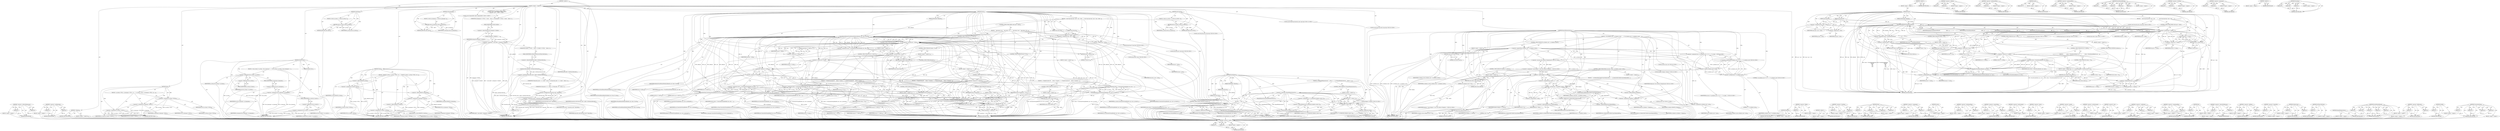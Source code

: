 digraph "UnserializeString" {
vulnerable_125 [label=<(METHOD,&lt;operator&gt;.equals)>];
vulnerable_126 [label=<(PARAM,p1)>];
vulnerable_127 [label=<(PARAM,p2)>];
vulnerable_128 [label=<(BLOCK,&lt;empty&gt;,&lt;empty&gt;)>];
vulnerable_129 [label=<(METHOD_RETURN,ANY)>];
vulnerable_6 [label=<(METHOD,&lt;global&gt;)<SUB>1</SUB>>];
vulnerable_7 [label=<(BLOCK,&lt;empty&gt;,&lt;empty&gt;)<SUB>1</SUB>>];
vulnerable_8 [label=<(METHOD,Parse)<SUB>1</SUB>>];
vulnerable_9 [label=<(PARAM,IMkvReader* pReader)<SUB>2</SUB>>];
vulnerable_10 [label=<(PARAM,long long pos)<SUB>3</SUB>>];
vulnerable_11 [label=<(PARAM,long long size)<SUB>4</SUB>>];
vulnerable_12 [label=<(BLOCK,{
    const long long stop = pos + size;
 
    ...,{
    const long long stop = pos + size;
 
    ...)<SUB>5</SUB>>];
vulnerable_13 [label="<(LOCAL,const long long stop: long long)<SUB>6</SUB>>"];
vulnerable_14 [label=<(&lt;operator&gt;.assignment,stop = pos + size)<SUB>6</SUB>>];
vulnerable_15 [label=<(IDENTIFIER,stop,stop = pos + size)<SUB>6</SUB>>];
vulnerable_16 [label=<(&lt;operator&gt;.addition,pos + size)<SUB>6</SUB>>];
vulnerable_17 [label=<(IDENTIFIER,pos,pos + size)<SUB>6</SUB>>];
vulnerable_18 [label=<(IDENTIFIER,size,pos + size)<SUB>6</SUB>>];
vulnerable_19 [label=<(CONTROL_STRUCTURE,WHILE,while (pos &lt; stop))<SUB>8</SUB>>];
vulnerable_20 [label=<(&lt;operator&gt;.lessThan,pos &lt; stop)<SUB>8</SUB>>];
vulnerable_21 [label=<(IDENTIFIER,pos,pos &lt; stop)<SUB>8</SUB>>];
vulnerable_22 [label=<(IDENTIFIER,stop,pos &lt; stop)<SUB>8</SUB>>];
vulnerable_23 [label=<(BLOCK,{
        long long id, size;
 
        long st...,{
        long long id, size;
 
        long st...)<SUB>9</SUB>>];
vulnerable_24 [label="<(LOCAL,long long id: long long)<SUB>10</SUB>>"];
vulnerable_25 [label="<(LOCAL,long long size: long long)<SUB>10</SUB>>"];
vulnerable_26 [label="<(LOCAL,long status: long)<SUB>12</SUB>>"];
vulnerable_27 [label=<(&lt;operator&gt;.assignment,status = ParseElementHeader(
                  ...)<SUB>12</SUB>>];
vulnerable_28 [label=<(IDENTIFIER,status,status = ParseElementHeader(
                  ...)<SUB>12</SUB>>];
vulnerable_29 [label=<(ParseElementHeader,ParseElementHeader(
                        pRe...)<SUB>12</SUB>>];
vulnerable_30 [label=<(IDENTIFIER,pReader,ParseElementHeader(
                        pRe...)<SUB>13</SUB>>];
vulnerable_31 [label=<(IDENTIFIER,pos,ParseElementHeader(
                        pRe...)<SUB>14</SUB>>];
vulnerable_32 [label=<(IDENTIFIER,stop,ParseElementHeader(
                        pRe...)<SUB>15</SUB>>];
vulnerable_33 [label=<(IDENTIFIER,id,ParseElementHeader(
                        pRe...)<SUB>16</SUB>>];
vulnerable_34 [label=<(IDENTIFIER,size,ParseElementHeader(
                        pRe...)<SUB>17</SUB>>];
vulnerable_35 [label=<(CONTROL_STRUCTURE,IF,if (status &lt; 0))<SUB>19</SUB>>];
vulnerable_36 [label=<(&lt;operator&gt;.lessThan,status &lt; 0)<SUB>19</SUB>>];
vulnerable_37 [label=<(IDENTIFIER,status,status &lt; 0)<SUB>19</SUB>>];
vulnerable_38 [label=<(LITERAL,0,status &lt; 0)<SUB>19</SUB>>];
vulnerable_39 [label=<(BLOCK,&lt;empty&gt;,&lt;empty&gt;)<SUB>20</SUB>>];
vulnerable_40 [label=<(RETURN,return status;,return status;)<SUB>20</SUB>>];
vulnerable_41 [label=<(IDENTIFIER,status,return status;)<SUB>20</SUB>>];
vulnerable_42 [label=<(CONTROL_STRUCTURE,IF,if (size == 0))<SUB>22</SUB>>];
vulnerable_43 [label=<(&lt;operator&gt;.equals,size == 0)<SUB>22</SUB>>];
vulnerable_44 [label=<(IDENTIFIER,size,size == 0)<SUB>22</SUB>>];
vulnerable_45 [label=<(LITERAL,0,size == 0)<SUB>22</SUB>>];
vulnerable_46 [label=<(BLOCK,&lt;empty&gt;,&lt;empty&gt;)<SUB>23</SUB>>];
vulnerable_47 [label=<(CONTROL_STRUCTURE,CONTINUE,continue;)<SUB>23</SUB>>];
vulnerable_48 [label=<(CONTROL_STRUCTURE,IF,if (id == 0x36))<SUB>25</SUB>>];
vulnerable_49 [label=<(&lt;operator&gt;.equals,id == 0x36)<SUB>25</SUB>>];
vulnerable_50 [label=<(IDENTIFIER,id,id == 0x36)<SUB>25</SUB>>];
vulnerable_51 [label=<(LITERAL,0x36,id == 0x36)<SUB>25</SUB>>];
vulnerable_52 [label=<(BLOCK,{
            status = ParseAtom(pReader, pos, ...,{
            status = ParseAtom(pReader, pos, ...)<SUB>26</SUB>>];
vulnerable_53 [label=<(&lt;operator&gt;.assignment,status = ParseAtom(pReader, pos, size))<SUB>27</SUB>>];
vulnerable_54 [label=<(IDENTIFIER,status,status = ParseAtom(pReader, pos, size))<SUB>27</SUB>>];
vulnerable_55 [label=<(ParseAtom,ParseAtom(pReader, pos, size))<SUB>27</SUB>>];
vulnerable_56 [label=<(IDENTIFIER,pReader,ParseAtom(pReader, pos, size))<SUB>27</SUB>>];
vulnerable_57 [label=<(IDENTIFIER,pos,ParseAtom(pReader, pos, size))<SUB>27</SUB>>];
vulnerable_58 [label=<(IDENTIFIER,size,ParseAtom(pReader, pos, size))<SUB>27</SUB>>];
vulnerable_59 [label=<(CONTROL_STRUCTURE,IF,if (status &lt; 0))<SUB>29</SUB>>];
vulnerable_60 [label=<(&lt;operator&gt;.lessThan,status &lt; 0)<SUB>29</SUB>>];
vulnerable_61 [label=<(IDENTIFIER,status,status &lt; 0)<SUB>29</SUB>>];
vulnerable_62 [label=<(LITERAL,0,status &lt; 0)<SUB>29</SUB>>];
vulnerable_63 [label=<(BLOCK,&lt;empty&gt;,&lt;empty&gt;)<SUB>30</SUB>>];
vulnerable_64 [label=<(RETURN,return status;,return status;)<SUB>30</SUB>>];
vulnerable_65 [label=<(IDENTIFIER,status,return status;)<SUB>30</SUB>>];
vulnerable_66 [label=<(&lt;operator&gt;.assignmentPlus,pos += size)<SUB>33</SUB>>];
vulnerable_67 [label=<(IDENTIFIER,pos,pos += size)<SUB>33</SUB>>];
vulnerable_68 [label=<(IDENTIFIER,size,pos += size)<SUB>33</SUB>>];
vulnerable_69 [label=<(assert,assert(pos &lt;= stop))<SUB>34</SUB>>];
vulnerable_70 [label=<(&lt;operator&gt;.lessEqualsThan,pos &lt;= stop)<SUB>34</SUB>>];
vulnerable_71 [label=<(IDENTIFIER,pos,pos &lt;= stop)<SUB>34</SUB>>];
vulnerable_72 [label=<(IDENTIFIER,stop,pos &lt;= stop)<SUB>34</SUB>>];
vulnerable_73 [label=<(assert,assert(pos == stop))<SUB>37</SUB>>];
vulnerable_74 [label=<(&lt;operator&gt;.equals,pos == stop)<SUB>37</SUB>>];
vulnerable_75 [label=<(IDENTIFIER,pos,pos == stop)<SUB>37</SUB>>];
vulnerable_76 [label=<(IDENTIFIER,stop,pos == stop)<SUB>37</SUB>>];
vulnerable_77 [label=<(RETURN,return 0;,return 0;)<SUB>38</SUB>>];
vulnerable_78 [label=<(LITERAL,0,return 0;)<SUB>38</SUB>>];
vulnerable_79 [label=<(METHOD_RETURN,long)<SUB>1</SUB>>];
vulnerable_81 [label=<(METHOD_RETURN,ANY)<SUB>1</SUB>>];
vulnerable_107 [label=<(METHOD,&lt;operator&gt;.addition)>];
vulnerable_108 [label=<(PARAM,p1)>];
vulnerable_109 [label=<(PARAM,p2)>];
vulnerable_110 [label=<(BLOCK,&lt;empty&gt;,&lt;empty&gt;)>];
vulnerable_111 [label=<(METHOD_RETURN,ANY)>];
vulnerable_145 [label=<(METHOD,&lt;operator&gt;.lessEqualsThan)>];
vulnerable_146 [label=<(PARAM,p1)>];
vulnerable_147 [label=<(PARAM,p2)>];
vulnerable_148 [label=<(BLOCK,&lt;empty&gt;,&lt;empty&gt;)>];
vulnerable_149 [label=<(METHOD_RETURN,ANY)>];
vulnerable_141 [label=<(METHOD,assert)>];
vulnerable_142 [label=<(PARAM,p1)>];
vulnerable_143 [label=<(BLOCK,&lt;empty&gt;,&lt;empty&gt;)>];
vulnerable_144 [label=<(METHOD_RETURN,ANY)>];
vulnerable_136 [label=<(METHOD,&lt;operator&gt;.assignmentPlus)>];
vulnerable_137 [label=<(PARAM,p1)>];
vulnerable_138 [label=<(PARAM,p2)>];
vulnerable_139 [label=<(BLOCK,&lt;empty&gt;,&lt;empty&gt;)>];
vulnerable_140 [label=<(METHOD_RETURN,ANY)>];
vulnerable_117 [label=<(METHOD,ParseElementHeader)>];
vulnerable_118 [label=<(PARAM,p1)>];
vulnerable_119 [label=<(PARAM,p2)>];
vulnerable_120 [label=<(PARAM,p3)>];
vulnerable_121 [label=<(PARAM,p4)>];
vulnerable_122 [label=<(PARAM,p5)>];
vulnerable_123 [label=<(BLOCK,&lt;empty&gt;,&lt;empty&gt;)>];
vulnerable_124 [label=<(METHOD_RETURN,ANY)>];
vulnerable_112 [label=<(METHOD,&lt;operator&gt;.lessThan)>];
vulnerable_113 [label=<(PARAM,p1)>];
vulnerable_114 [label=<(PARAM,p2)>];
vulnerable_115 [label=<(BLOCK,&lt;empty&gt;,&lt;empty&gt;)>];
vulnerable_116 [label=<(METHOD_RETURN,ANY)>];
vulnerable_102 [label=<(METHOD,&lt;operator&gt;.assignment)>];
vulnerable_103 [label=<(PARAM,p1)>];
vulnerable_104 [label=<(PARAM,p2)>];
vulnerable_105 [label=<(BLOCK,&lt;empty&gt;,&lt;empty&gt;)>];
vulnerable_106 [label=<(METHOD_RETURN,ANY)>];
vulnerable_96 [label=<(METHOD,&lt;global&gt;)<SUB>1</SUB>>];
vulnerable_97 [label=<(BLOCK,&lt;empty&gt;,&lt;empty&gt;)>];
vulnerable_98 [label=<(METHOD_RETURN,ANY)>];
vulnerable_130 [label=<(METHOD,ParseAtom)>];
vulnerable_131 [label=<(PARAM,p1)>];
vulnerable_132 [label=<(PARAM,p2)>];
vulnerable_133 [label=<(PARAM,p3)>];
vulnerable_134 [label=<(BLOCK,&lt;empty&gt;,&lt;empty&gt;)>];
vulnerable_135 [label=<(METHOD_RETURN,ANY)>];
fixed_386 [label=<(METHOD,&lt;operator&gt;.indirectIndexAccess)>];
fixed_387 [label=<(PARAM,p1)>];
fixed_388 [label=<(PARAM,p2)>];
fixed_389 [label=<(BLOCK,&lt;empty&gt;,&lt;empty&gt;)>];
fixed_390 [label=<(METHOD_RETURN,ANY)>];
fixed_370 [label=<(METHOD,&lt;operator&gt;.multiplication)>];
fixed_371 [label=<(PARAM,p1)>];
fixed_372 [label=<(PARAM,p2)>];
fixed_373 [label=<(BLOCK,&lt;empty&gt;,&lt;empty&gt;)>];
fixed_374 [label=<(METHOD_RETURN,ANY)>];
fixed_153 [label=<(METHOD,GetCountry)<SUB>66</SUB>>];
fixed_154 [label=<(BLOCK,{ return m_country; },{ return m_country; })<SUB>66</SUB>>];
fixed_155 [label=<(RETURN,return m_country;,return m_country;)<SUB>66</SUB>>];
fixed_156 [label=<(IDENTIFIER,m_country,return m_country;)<SUB>66</SUB>>];
fixed_157 [label=<(METHOD_RETURN,const char*)<SUB>66</SUB>>];
fixed_445 [label=<(METHOD,&lt;operator&gt;.delete)>];
fixed_446 [label=<(PARAM,p1)>];
fixed_447 [label=<(BLOCK,&lt;empty&gt;,&lt;empty&gt;)>];
fixed_448 [label=<(METHOD_RETURN,ANY)>];
fixed_346 [label=<(METHOD,&lt;global&gt;)<SUB>1</SUB>>];
fixed_347 [label=<(BLOCK,&lt;empty&gt;,&lt;empty&gt;)>];
fixed_348 [label=<(METHOD_RETURN,ANY)>];
fixed_431 [label=<(METHOD,&lt;operator&gt;.lessThan)>];
fixed_432 [label=<(PARAM,p1)>];
fixed_433 [label=<(PARAM,p2)>];
fixed_434 [label=<(BLOCK,&lt;empty&gt;,&lt;empty&gt;)>];
fixed_435 [label=<(METHOD_RETURN,ANY)>];
fixed_6 [label=<(METHOD,&lt;global&gt;)<SUB>1</SUB>>];
fixed_7 [label=<(BLOCK,&lt;empty&gt;,&lt;empty&gt;)<SUB>1</SUB>>];
fixed_8 [label="<(UNKNOWN,long Chapters::Edition::Parse(
  Segment* const...,long Chapters::Edition::Parse(
  Segment* const...)<SUB>1</SUB>>"];
fixed_9 [label=<(UNKNOWN,if (pSegment == NULL)  // weird
    return -1;,if (pSegment == NULL)  // weird
    return -1;)<SUB>4</SUB>>];
fixed_10 [label="<(LOCAL,const SegmentInfo* pInfo: SegmentInfo*)<SUB>7</SUB>>"];
fixed_11 [label=<(&lt;operator&gt;.assignment,* const pInfo = pSegment-&gt;GetInfo())<SUB>7</SUB>>];
fixed_12 [label=<(IDENTIFIER,pInfo,* const pInfo = pSegment-&gt;GetInfo())<SUB>7</SUB>>];
fixed_13 [label=<(GetInfo,pSegment-&gt;GetInfo())<SUB>7</SUB>>];
fixed_14 [label=<(&lt;operator&gt;.indirectFieldAccess,pSegment-&gt;GetInfo)<SUB>7</SUB>>];
fixed_15 [label=<(IDENTIFIER,pSegment,pSegment-&gt;GetInfo())<SUB>7</SUB>>];
fixed_16 [label=<(FIELD_IDENTIFIER,GetInfo,GetInfo)<SUB>7</SUB>>];
fixed_17 [label=<(UNKNOWN,if (pInfo == NULL)
    return -1;,if (pInfo == NULL)
    return -1;)<SUB>9</SUB>>];
fixed_18 [label="<(LOCAL,const long long timecode_scale: long long)<SUB>12</SUB>>"];
fixed_19 [label=<(&lt;operator&gt;.assignment,timecode_scale = pInfo-&gt;GetTimeCodeScale())<SUB>12</SUB>>];
fixed_20 [label=<(IDENTIFIER,timecode_scale,timecode_scale = pInfo-&gt;GetTimeCodeScale())<SUB>12</SUB>>];
fixed_21 [label=<(GetTimeCodeScale,pInfo-&gt;GetTimeCodeScale())<SUB>12</SUB>>];
fixed_22 [label=<(&lt;operator&gt;.indirectFieldAccess,pInfo-&gt;GetTimeCodeScale)<SUB>12</SUB>>];
fixed_23 [label=<(IDENTIFIER,pInfo,pInfo-&gt;GetTimeCodeScale())<SUB>12</SUB>>];
fixed_24 [label=<(FIELD_IDENTIFIER,GetTimeCodeScale,GetTimeCodeScale)<SUB>12</SUB>>];
fixed_25 [label=<(UNKNOWN,if (timecode_scale &lt; 1)  // weird
    return -1;,if (timecode_scale &lt; 1)  // weird
    return -1;)<SUB>14</SUB>>];
fixed_26 [label=<(UNKNOWN,if (timecode &lt; 0)
    return -1;,if (timecode &lt; 0)
    return -1;)<SUB>17</SUB>>];
fixed_27 [label="<(LOCAL,const long long result: long long)<SUB>20</SUB>>"];
fixed_28 [label=<(&lt;operator&gt;.assignment,result = timecode_scale * timecode)<SUB>20</SUB>>];
fixed_29 [label=<(IDENTIFIER,result,result = timecode_scale * timecode)<SUB>20</SUB>>];
fixed_30 [label=<(&lt;operator&gt;.multiplication,timecode_scale * timecode)<SUB>20</SUB>>];
fixed_31 [label=<(IDENTIFIER,timecode_scale,timecode_scale * timecode)<SUB>20</SUB>>];
fixed_32 [label=<(IDENTIFIER,timecode,timecode_scale * timecode)<SUB>20</SUB>>];
fixed_33 [label=<(UNKNOWN,return result;,return result;)<SUB>22</SUB>>];
fixed_34 [label=<(UNKNOWN,},})<SUB>23</SUB>>];
fixed_35 [label=<(METHOD,ParseDisplay)<SUB>25</SUB>>];
fixed_36 [label=<(PARAM,IMkvReader* pReader)<SUB>25</SUB>>];
fixed_37 [label=<(PARAM,long long pos)<SUB>25</SUB>>];
fixed_38 [label=<(PARAM,long long size)<SUB>26</SUB>>];
fixed_39 [label=<(BLOCK,{
  if (!ExpandDisplaysArray())
    return -1;
...,{
  if (!ExpandDisplaysArray())
    return -1;
...)<SUB>26</SUB>>];
fixed_40 [label=<(CONTROL_STRUCTURE,IF,if (!ExpandDisplaysArray()))<SUB>27</SUB>>];
fixed_41 [label=<(&lt;operator&gt;.logicalNot,!ExpandDisplaysArray())<SUB>27</SUB>>];
fixed_42 [label=<(ExpandDisplaysArray,ExpandDisplaysArray())<SUB>27</SUB>>];
fixed_43 [label=<(BLOCK,&lt;empty&gt;,&lt;empty&gt;)<SUB>28</SUB>>];
fixed_44 [label=<(RETURN,return -1;,return -1;)<SUB>28</SUB>>];
fixed_45 [label=<(&lt;operator&gt;.minus,-1)<SUB>28</SUB>>];
fixed_46 [label=<(LITERAL,1,-1)<SUB>28</SUB>>];
fixed_47 [label="<(LOCAL,Display d: Display)<SUB>30</SUB>>"];
fixed_48 [label=<(&lt;operator&gt;.assignment,&amp; d = m_displays[m_displays_count++])<SUB>30</SUB>>];
fixed_49 [label=<(IDENTIFIER,d,&amp; d = m_displays[m_displays_count++])<SUB>30</SUB>>];
fixed_50 [label=<(&lt;operator&gt;.indirectIndexAccess,m_displays[m_displays_count++])<SUB>30</SUB>>];
fixed_51 [label=<(IDENTIFIER,m_displays,&amp; d = m_displays[m_displays_count++])<SUB>30</SUB>>];
fixed_52 [label=<(&lt;operator&gt;.postIncrement,m_displays_count++)<SUB>30</SUB>>];
fixed_53 [label=<(IDENTIFIER,m_displays_count,m_displays_count++)<SUB>30</SUB>>];
fixed_54 [label=<(Init,d.Init())<SUB>31</SUB>>];
fixed_55 [label=<(&lt;operator&gt;.fieldAccess,d.Init)<SUB>31</SUB>>];
fixed_56 [label=<(IDENTIFIER,d,d.Init())<SUB>31</SUB>>];
fixed_57 [label=<(FIELD_IDENTIFIER,Init,Init)<SUB>31</SUB>>];
fixed_58 [label=<(RETURN,return d.Parse(pReader, pos, size);,return d.Parse(pReader, pos, size);)<SUB>33</SUB>>];
fixed_59 [label=<(Parse,d.Parse(pReader, pos, size))<SUB>33</SUB>>];
fixed_60 [label=<(&lt;operator&gt;.fieldAccess,d.Parse)<SUB>33</SUB>>];
fixed_61 [label=<(IDENTIFIER,d,d.Parse(pReader, pos, size))<SUB>33</SUB>>];
fixed_62 [label=<(FIELD_IDENTIFIER,Parse,Parse)<SUB>33</SUB>>];
fixed_63 [label=<(IDENTIFIER,pReader,d.Parse(pReader, pos, size))<SUB>33</SUB>>];
fixed_64 [label=<(IDENTIFIER,pos,d.Parse(pReader, pos, size))<SUB>33</SUB>>];
fixed_65 [label=<(IDENTIFIER,size,d.Parse(pReader, pos, size))<SUB>33</SUB>>];
fixed_66 [label=<(METHOD_RETURN,long)<SUB>25</SUB>>];
fixed_68 [label=<(METHOD,ExpandDisplaysArray)<SUB>36</SUB>>];
fixed_69 [label=<(BLOCK,{
  if (m_displays_size &gt; m_displays_count)
   ...,{
  if (m_displays_size &gt; m_displays_count)
   ...)<SUB>36</SUB>>];
fixed_70 [label=<(CONTROL_STRUCTURE,IF,if (m_displays_size &gt; m_displays_count))<SUB>37</SUB>>];
fixed_71 [label=<(&lt;operator&gt;.greaterThan,m_displays_size &gt; m_displays_count)<SUB>37</SUB>>];
fixed_72 [label=<(IDENTIFIER,m_displays_size,m_displays_size &gt; m_displays_count)<SUB>37</SUB>>];
fixed_73 [label=<(IDENTIFIER,m_displays_count,m_displays_size &gt; m_displays_count)<SUB>37</SUB>>];
fixed_74 [label=<(BLOCK,&lt;empty&gt;,&lt;empty&gt;)<SUB>38</SUB>>];
fixed_75 [label=<(RETURN,return true;,return true;)<SUB>38</SUB>>];
fixed_76 [label=<(LITERAL,true,return true;)<SUB>38</SUB>>];
fixed_77 [label="<(LOCAL,const int size: int)<SUB>40</SUB>>"];
fixed_78 [label="<(&lt;operator&gt;.assignment,size = (m_displays_size == 0) ? 1 : 2 * m_displ...)<SUB>40</SUB>>"];
fixed_79 [label="<(IDENTIFIER,size,size = (m_displays_size == 0) ? 1 : 2 * m_displ...)<SUB>40</SUB>>"];
fixed_80 [label="<(&lt;operator&gt;.conditional,(m_displays_size == 0) ? 1 : 2 * m_displays_size)<SUB>40</SUB>>"];
fixed_81 [label=<(&lt;operator&gt;.equals,m_displays_size == 0)<SUB>40</SUB>>];
fixed_82 [label=<(IDENTIFIER,m_displays_size,m_displays_size == 0)<SUB>40</SUB>>];
fixed_83 [label=<(LITERAL,0,m_displays_size == 0)<SUB>40</SUB>>];
fixed_84 [label="<(LITERAL,1,(m_displays_size == 0) ? 1 : 2 * m_displays_size)<SUB>40</SUB>>"];
fixed_85 [label=<(&lt;operator&gt;.multiplication,2 * m_displays_size)<SUB>40</SUB>>];
fixed_86 [label=<(LITERAL,2,2 * m_displays_size)<SUB>40</SUB>>];
fixed_87 [label=<(IDENTIFIER,m_displays_size,2 * m_displays_size)<SUB>40</SUB>>];
fixed_88 [label="<(LOCAL,Display* displays: Display*)<SUB>42</SUB>>"];
fixed_89 [label="<(&lt;operator&gt;.assignment,* const displays = new (std::nothrow) Display[s...)<SUB>42</SUB>>"];
fixed_90 [label="<(IDENTIFIER,displays,* const displays = new (std::nothrow) Display[s...)<SUB>42</SUB>>"];
fixed_91 [label="<(&lt;operator&gt;.new,new (std::nothrow) Display[size])<SUB>42</SUB>>"];
fixed_92 [label="<(IDENTIFIER,Display,new (std::nothrow) Display[size])<SUB>42</SUB>>"];
fixed_93 [label=<(CONTROL_STRUCTURE,IF,if (displays == NULL))<SUB>44</SUB>>];
fixed_94 [label=<(&lt;operator&gt;.equals,displays == NULL)<SUB>44</SUB>>];
fixed_95 [label=<(IDENTIFIER,displays,displays == NULL)<SUB>44</SUB>>];
fixed_96 [label=<(IDENTIFIER,NULL,displays == NULL)<SUB>44</SUB>>];
fixed_97 [label=<(BLOCK,&lt;empty&gt;,&lt;empty&gt;)<SUB>45</SUB>>];
fixed_98 [label=<(RETURN,return false;,return false;)<SUB>45</SUB>>];
fixed_99 [label=<(LITERAL,false,return false;)<SUB>45</SUB>>];
fixed_100 [label=<(CONTROL_STRUCTURE,FOR,for (int idx = 0;idx &lt; m_displays_count;++idx))<SUB>47</SUB>>];
fixed_101 [label=<(BLOCK,&lt;empty&gt;,&lt;empty&gt;)<SUB>47</SUB>>];
fixed_102 [label="<(LOCAL,int idx: int)<SUB>47</SUB>>"];
fixed_103 [label=<(&lt;operator&gt;.assignment,idx = 0)<SUB>47</SUB>>];
fixed_104 [label=<(IDENTIFIER,idx,idx = 0)<SUB>47</SUB>>];
fixed_105 [label=<(LITERAL,0,idx = 0)<SUB>47</SUB>>];
fixed_106 [label=<(&lt;operator&gt;.lessThan,idx &lt; m_displays_count)<SUB>47</SUB>>];
fixed_107 [label=<(IDENTIFIER,idx,idx &lt; m_displays_count)<SUB>47</SUB>>];
fixed_108 [label=<(IDENTIFIER,m_displays_count,idx &lt; m_displays_count)<SUB>47</SUB>>];
fixed_109 [label=<(&lt;operator&gt;.preIncrement,++idx)<SUB>47</SUB>>];
fixed_110 [label=<(IDENTIFIER,idx,++idx)<SUB>47</SUB>>];
fixed_111 [label=<(BLOCK,{
    m_displays[idx].ShallowCopy(displays[idx]...,{
    m_displays[idx].ShallowCopy(displays[idx]...)<SUB>47</SUB>>];
fixed_112 [label=<(ShallowCopy,m_displays[idx].ShallowCopy(displays[idx]))<SUB>48</SUB>>];
fixed_113 [label=<(&lt;operator&gt;.fieldAccess,m_displays[idx].ShallowCopy)<SUB>48</SUB>>];
fixed_114 [label=<(&lt;operator&gt;.indirectIndexAccess,m_displays[idx])<SUB>48</SUB>>];
fixed_115 [label=<(IDENTIFIER,m_displays,m_displays[idx].ShallowCopy(displays[idx]))<SUB>48</SUB>>];
fixed_116 [label=<(IDENTIFIER,idx,m_displays[idx].ShallowCopy(displays[idx]))<SUB>48</SUB>>];
fixed_117 [label=<(FIELD_IDENTIFIER,ShallowCopy,ShallowCopy)<SUB>48</SUB>>];
fixed_118 [label=<(&lt;operator&gt;.indirectIndexAccess,displays[idx])<SUB>48</SUB>>];
fixed_119 [label=<(IDENTIFIER,displays,m_displays[idx].ShallowCopy(displays[idx]))<SUB>48</SUB>>];
fixed_120 [label=<(IDENTIFIER,idx,m_displays[idx].ShallowCopy(displays[idx]))<SUB>48</SUB>>];
fixed_121 [label=<(&lt;operator&gt;.delete,delete[] m_displays)<SUB>51</SUB>>];
fixed_122 [label=<(IDENTIFIER,m_displays,delete[] m_displays)<SUB>51</SUB>>];
fixed_123 [label=<(&lt;operator&gt;.assignment,m_displays = displays)<SUB>52</SUB>>];
fixed_124 [label=<(IDENTIFIER,m_displays,m_displays = displays)<SUB>52</SUB>>];
fixed_125 [label=<(IDENTIFIER,displays,m_displays = displays)<SUB>52</SUB>>];
fixed_126 [label=<(&lt;operator&gt;.assignment,m_displays_size = size)<SUB>54</SUB>>];
fixed_127 [label=<(IDENTIFIER,m_displays_size,m_displays_size = size)<SUB>54</SUB>>];
fixed_128 [label=<(IDENTIFIER,size,m_displays_size = size)<SUB>54</SUB>>];
fixed_129 [label=<(RETURN,return true;,return true;)<SUB>55</SUB>>];
fixed_130 [label=<(LITERAL,true,return true;)<SUB>55</SUB>>];
fixed_131 [label=<(METHOD_RETURN,bool)<SUB>36</SUB>>];
fixed_133 [label=<(METHOD,Display)<SUB>58</SUB>>];
fixed_134 [label=<(BLOCK,&lt;empty&gt;,&lt;empty&gt;)<SUB>58</SUB>>];
fixed_135 [label=<(METHOD_RETURN,ANY)<SUB>58</SUB>>];
fixed_137 [label=<(METHOD,~Display)<SUB>60</SUB>>];
fixed_138 [label=<(BLOCK,&lt;empty&gt;,&lt;empty&gt;)<SUB>60</SUB>>];
fixed_139 [label=<(METHOD_RETURN,ANY)<SUB>60</SUB>>];
fixed_141 [label=<(METHOD,GetString)<SUB>62</SUB>>];
fixed_142 [label=<(BLOCK,{ return m_string; },{ return m_string; })<SUB>62</SUB>>];
fixed_143 [label=<(RETURN,return m_string;,return m_string;)<SUB>62</SUB>>];
fixed_144 [label=<(IDENTIFIER,m_string,return m_string;)<SUB>62</SUB>>];
fixed_145 [label=<(METHOD_RETURN,const char*)<SUB>62</SUB>>];
fixed_147 [label=<(METHOD,GetLanguage)<SUB>64</SUB>>];
fixed_148 [label=<(BLOCK,{ return m_language; },{ return m_language; })<SUB>64</SUB>>];
fixed_149 [label=<(RETURN,return m_language;,return m_language;)<SUB>64</SUB>>];
fixed_150 [label=<(IDENTIFIER,m_language,return m_language;)<SUB>64</SUB>>];
fixed_151 [label=<(METHOD_RETURN,const char*)<SUB>64</SUB>>];
fixed_159 [label=<(METHOD,Init)<SUB>68</SUB>>];
fixed_160 [label=<(BLOCK,{
  m_string = NULL;
  m_language = NULL;
  m_c...,{
  m_string = NULL;
  m_language = NULL;
  m_c...)<SUB>68</SUB>>];
fixed_161 [label=<(&lt;operator&gt;.assignment,m_string = NULL)<SUB>69</SUB>>];
fixed_162 [label=<(IDENTIFIER,m_string,m_string = NULL)<SUB>69</SUB>>];
fixed_163 [label=<(IDENTIFIER,NULL,m_string = NULL)<SUB>69</SUB>>];
fixed_164 [label=<(&lt;operator&gt;.assignment,m_language = NULL)<SUB>70</SUB>>];
fixed_165 [label=<(IDENTIFIER,m_language,m_language = NULL)<SUB>70</SUB>>];
fixed_166 [label=<(IDENTIFIER,NULL,m_language = NULL)<SUB>70</SUB>>];
fixed_167 [label=<(&lt;operator&gt;.assignment,m_country = NULL)<SUB>71</SUB>>];
fixed_168 [label=<(IDENTIFIER,m_country,m_country = NULL)<SUB>71</SUB>>];
fixed_169 [label=<(IDENTIFIER,NULL,m_country = NULL)<SUB>71</SUB>>];
fixed_170 [label=<(METHOD_RETURN,void)<SUB>68</SUB>>];
fixed_172 [label=<(METHOD,ShallowCopy)<SUB>74</SUB>>];
fixed_173 [label=<(PARAM,Display&amp; rhs)<SUB>74</SUB>>];
fixed_174 [label=<(BLOCK,{
  rhs.m_string = m_string;
  rhs.m_language =...,{
  rhs.m_string = m_string;
  rhs.m_language =...)<SUB>74</SUB>>];
fixed_175 [label=<(&lt;operator&gt;.assignment,rhs.m_string = m_string)<SUB>75</SUB>>];
fixed_176 [label=<(&lt;operator&gt;.fieldAccess,rhs.m_string)<SUB>75</SUB>>];
fixed_177 [label=<(IDENTIFIER,rhs,rhs.m_string = m_string)<SUB>75</SUB>>];
fixed_178 [label=<(FIELD_IDENTIFIER,m_string,m_string)<SUB>75</SUB>>];
fixed_179 [label=<(IDENTIFIER,m_string,rhs.m_string = m_string)<SUB>75</SUB>>];
fixed_180 [label=<(&lt;operator&gt;.assignment,rhs.m_language = m_language)<SUB>76</SUB>>];
fixed_181 [label=<(&lt;operator&gt;.fieldAccess,rhs.m_language)<SUB>76</SUB>>];
fixed_182 [label=<(IDENTIFIER,rhs,rhs.m_language = m_language)<SUB>76</SUB>>];
fixed_183 [label=<(FIELD_IDENTIFIER,m_language,m_language)<SUB>76</SUB>>];
fixed_184 [label=<(IDENTIFIER,m_language,rhs.m_language = m_language)<SUB>76</SUB>>];
fixed_185 [label=<(&lt;operator&gt;.assignment,rhs.m_country = m_country)<SUB>77</SUB>>];
fixed_186 [label=<(&lt;operator&gt;.fieldAccess,rhs.m_country)<SUB>77</SUB>>];
fixed_187 [label=<(IDENTIFIER,rhs,rhs.m_country = m_country)<SUB>77</SUB>>];
fixed_188 [label=<(FIELD_IDENTIFIER,m_country,m_country)<SUB>77</SUB>>];
fixed_189 [label=<(IDENTIFIER,m_country,rhs.m_country = m_country)<SUB>77</SUB>>];
fixed_190 [label=<(METHOD_RETURN,void)<SUB>74</SUB>>];
fixed_192 [label=<(METHOD,Clear)<SUB>80</SUB>>];
fixed_193 [label=<(BLOCK,{
  delete[] m_string;
  m_string = NULL;

  de...,{
  delete[] m_string;
  m_string = NULL;

  de...)<SUB>80</SUB>>];
fixed_194 [label=<(&lt;operator&gt;.delete,delete[] m_string)<SUB>81</SUB>>];
fixed_195 [label=<(IDENTIFIER,m_string,delete[] m_string)<SUB>81</SUB>>];
fixed_196 [label=<(&lt;operator&gt;.assignment,m_string = NULL)<SUB>82</SUB>>];
fixed_197 [label=<(IDENTIFIER,m_string,m_string = NULL)<SUB>82</SUB>>];
fixed_198 [label=<(IDENTIFIER,NULL,m_string = NULL)<SUB>82</SUB>>];
fixed_199 [label=<(&lt;operator&gt;.delete,delete[] m_language)<SUB>84</SUB>>];
fixed_200 [label=<(IDENTIFIER,m_language,delete[] m_language)<SUB>84</SUB>>];
fixed_201 [label=<(&lt;operator&gt;.assignment,m_language = NULL)<SUB>85</SUB>>];
fixed_202 [label=<(IDENTIFIER,m_language,m_language = NULL)<SUB>85</SUB>>];
fixed_203 [label=<(IDENTIFIER,NULL,m_language = NULL)<SUB>85</SUB>>];
fixed_204 [label=<(&lt;operator&gt;.delete,delete[] m_country)<SUB>87</SUB>>];
fixed_205 [label=<(IDENTIFIER,m_country,delete[] m_country)<SUB>87</SUB>>];
fixed_206 [label=<(&lt;operator&gt;.assignment,m_country = NULL)<SUB>88</SUB>>];
fixed_207 [label=<(IDENTIFIER,m_country,m_country = NULL)<SUB>88</SUB>>];
fixed_208 [label=<(IDENTIFIER,NULL,m_country = NULL)<SUB>88</SUB>>];
fixed_209 [label=<(METHOD_RETURN,void)<SUB>80</SUB>>];
fixed_211 [label=<(METHOD,Parse)<SUB>91</SUB>>];
fixed_212 [label=<(PARAM,IMkvReader* pReader)<SUB>91</SUB>>];
fixed_213 [label=<(PARAM,long long pos)<SUB>91</SUB>>];
fixed_214 [label=<(PARAM,long long size)<SUB>92</SUB>>];
fixed_215 [label=<(BLOCK,{
  const long long stop = pos + size;

  while...,{
  const long long stop = pos + size;

  while...)<SUB>92</SUB>>];
fixed_216 [label="<(LOCAL,const long long stop: long long)<SUB>93</SUB>>"];
fixed_217 [label=<(&lt;operator&gt;.assignment,stop = pos + size)<SUB>93</SUB>>];
fixed_218 [label=<(IDENTIFIER,stop,stop = pos + size)<SUB>93</SUB>>];
fixed_219 [label=<(&lt;operator&gt;.addition,pos + size)<SUB>93</SUB>>];
fixed_220 [label=<(IDENTIFIER,pos,pos + size)<SUB>93</SUB>>];
fixed_221 [label=<(IDENTIFIER,size,pos + size)<SUB>93</SUB>>];
fixed_222 [label=<(CONTROL_STRUCTURE,WHILE,while (pos &lt; stop))<SUB>95</SUB>>];
fixed_223 [label=<(&lt;operator&gt;.lessThan,pos &lt; stop)<SUB>95</SUB>>];
fixed_224 [label=<(IDENTIFIER,pos,pos &lt; stop)<SUB>95</SUB>>];
fixed_225 [label=<(IDENTIFIER,stop,pos &lt; stop)<SUB>95</SUB>>];
fixed_226 [label=<(BLOCK,{
    long long id, size;

    long status = Pa...,{
    long long id, size;

    long status = Pa...)<SUB>95</SUB>>];
fixed_227 [label="<(LOCAL,long long id: long long)<SUB>96</SUB>>"];
fixed_228 [label="<(LOCAL,long long size: long long)<SUB>96</SUB>>"];
fixed_229 [label="<(LOCAL,long status: long)<SUB>98</SUB>>"];
fixed_230 [label=<(&lt;operator&gt;.assignment,status = ParseElementHeader(pReader, pos, stop,...)<SUB>98</SUB>>];
fixed_231 [label=<(IDENTIFIER,status,status = ParseElementHeader(pReader, pos, stop,...)<SUB>98</SUB>>];
fixed_232 [label=<(ParseElementHeader,ParseElementHeader(pReader, pos, stop, id, size))<SUB>98</SUB>>];
fixed_233 [label=<(IDENTIFIER,pReader,ParseElementHeader(pReader, pos, stop, id, size))<SUB>98</SUB>>];
fixed_234 [label=<(IDENTIFIER,pos,ParseElementHeader(pReader, pos, stop, id, size))<SUB>98</SUB>>];
fixed_235 [label=<(IDENTIFIER,stop,ParseElementHeader(pReader, pos, stop, id, size))<SUB>98</SUB>>];
fixed_236 [label=<(IDENTIFIER,id,ParseElementHeader(pReader, pos, stop, id, size))<SUB>98</SUB>>];
fixed_237 [label=<(IDENTIFIER,size,ParseElementHeader(pReader, pos, stop, id, size))<SUB>98</SUB>>];
fixed_238 [label=<(CONTROL_STRUCTURE,IF,if (status &lt; 0))<SUB>100</SUB>>];
fixed_239 [label=<(&lt;operator&gt;.lessThan,status &lt; 0)<SUB>100</SUB>>];
fixed_240 [label=<(IDENTIFIER,status,status &lt; 0)<SUB>100</SUB>>];
fixed_241 [label=<(LITERAL,0,status &lt; 0)<SUB>100</SUB>>];
fixed_242 [label=<(BLOCK,&lt;empty&gt;,&lt;empty&gt;)<SUB>101</SUB>>];
fixed_243 [label=<(RETURN,return status;,return status;)<SUB>101</SUB>>];
fixed_244 [label=<(IDENTIFIER,status,return status;)<SUB>101</SUB>>];
fixed_245 [label=<(CONTROL_STRUCTURE,IF,if (size == 0))<SUB>103</SUB>>];
fixed_246 [label=<(&lt;operator&gt;.equals,size == 0)<SUB>103</SUB>>];
fixed_247 [label=<(IDENTIFIER,size,size == 0)<SUB>103</SUB>>];
fixed_248 [label=<(LITERAL,0,size == 0)<SUB>103</SUB>>];
fixed_249 [label=<(BLOCK,&lt;empty&gt;,&lt;empty&gt;)<SUB>104</SUB>>];
fixed_250 [label=<(CONTROL_STRUCTURE,CONTINUE,continue;)<SUB>104</SUB>>];
fixed_251 [label=<(CONTROL_STRUCTURE,IF,if (id == 0x05))<SUB>106</SUB>>];
fixed_252 [label=<(&lt;operator&gt;.equals,id == 0x05)<SUB>106</SUB>>];
fixed_253 [label=<(IDENTIFIER,id,id == 0x05)<SUB>106</SUB>>];
fixed_254 [label=<(LITERAL,0x05,id == 0x05)<SUB>106</SUB>>];
fixed_255 [label=<(BLOCK,{  // ChapterString ID
      status = Unseriali...,{  // ChapterString ID
      status = Unseriali...)<SUB>106</SUB>>];
fixed_256 [label=<(&lt;operator&gt;.assignment,status = UnserializeString(pReader, pos, size, ...)<SUB>107</SUB>>];
fixed_257 [label=<(IDENTIFIER,status,status = UnserializeString(pReader, pos, size, ...)<SUB>107</SUB>>];
fixed_258 [label=<(UnserializeString,UnserializeString(pReader, pos, size, m_string))<SUB>107</SUB>>];
fixed_259 [label=<(IDENTIFIER,pReader,UnserializeString(pReader, pos, size, m_string))<SUB>107</SUB>>];
fixed_260 [label=<(IDENTIFIER,pos,UnserializeString(pReader, pos, size, m_string))<SUB>107</SUB>>];
fixed_261 [label=<(IDENTIFIER,size,UnserializeString(pReader, pos, size, m_string))<SUB>107</SUB>>];
fixed_262 [label=<(IDENTIFIER,m_string,UnserializeString(pReader, pos, size, m_string))<SUB>107</SUB>>];
fixed_263 [label=<(CONTROL_STRUCTURE,IF,if (status))<SUB>109</SUB>>];
fixed_264 [label=<(IDENTIFIER,status,if (status))<SUB>109</SUB>>];
fixed_265 [label=<(BLOCK,&lt;empty&gt;,&lt;empty&gt;)<SUB>110</SUB>>];
fixed_266 [label=<(RETURN,return status;,return status;)<SUB>110</SUB>>];
fixed_267 [label=<(IDENTIFIER,status,return status;)<SUB>110</SUB>>];
fixed_268 [label=<(CONTROL_STRUCTURE,ELSE,else)<SUB>111</SUB>>];
fixed_269 [label=<(BLOCK,&lt;empty&gt;,&lt;empty&gt;)<SUB>111</SUB>>];
fixed_270 [label=<(CONTROL_STRUCTURE,IF,if (id == 0x037C))<SUB>111</SUB>>];
fixed_271 [label=<(&lt;operator&gt;.equals,id == 0x037C)<SUB>111</SUB>>];
fixed_272 [label=<(IDENTIFIER,id,id == 0x037C)<SUB>111</SUB>>];
fixed_273 [label=<(LITERAL,0x037C,id == 0x037C)<SUB>111</SUB>>];
fixed_274 [label=<(BLOCK,{  // ChapterLanguage ID
      status = Unseria...,{  // ChapterLanguage ID
      status = Unseria...)<SUB>111</SUB>>];
fixed_275 [label=<(&lt;operator&gt;.assignment,status = UnserializeString(pReader, pos, size, ...)<SUB>112</SUB>>];
fixed_276 [label=<(IDENTIFIER,status,status = UnserializeString(pReader, pos, size, ...)<SUB>112</SUB>>];
fixed_277 [label=<(UnserializeString,UnserializeString(pReader, pos, size, m_language))<SUB>112</SUB>>];
fixed_278 [label=<(IDENTIFIER,pReader,UnserializeString(pReader, pos, size, m_language))<SUB>112</SUB>>];
fixed_279 [label=<(IDENTIFIER,pos,UnserializeString(pReader, pos, size, m_language))<SUB>112</SUB>>];
fixed_280 [label=<(IDENTIFIER,size,UnserializeString(pReader, pos, size, m_language))<SUB>112</SUB>>];
fixed_281 [label=<(IDENTIFIER,m_language,UnserializeString(pReader, pos, size, m_language))<SUB>112</SUB>>];
fixed_282 [label=<(CONTROL_STRUCTURE,IF,if (status))<SUB>114</SUB>>];
fixed_283 [label=<(IDENTIFIER,status,if (status))<SUB>114</SUB>>];
fixed_284 [label=<(BLOCK,&lt;empty&gt;,&lt;empty&gt;)<SUB>115</SUB>>];
fixed_285 [label=<(RETURN,return status;,return status;)<SUB>115</SUB>>];
fixed_286 [label=<(IDENTIFIER,status,return status;)<SUB>115</SUB>>];
fixed_287 [label=<(CONTROL_STRUCTURE,ELSE,else)<SUB>116</SUB>>];
fixed_288 [label=<(BLOCK,&lt;empty&gt;,&lt;empty&gt;)<SUB>116</SUB>>];
fixed_289 [label=<(CONTROL_STRUCTURE,IF,if (id == 0x037E))<SUB>116</SUB>>];
fixed_290 [label=<(&lt;operator&gt;.equals,id == 0x037E)<SUB>116</SUB>>];
fixed_291 [label=<(IDENTIFIER,id,id == 0x037E)<SUB>116</SUB>>];
fixed_292 [label=<(LITERAL,0x037E,id == 0x037E)<SUB>116</SUB>>];
fixed_293 [label=<(BLOCK,{  // ChapterCountry ID
      status = Unserial...,{  // ChapterCountry ID
      status = Unserial...)<SUB>116</SUB>>];
fixed_294 [label=<(&lt;operator&gt;.assignment,status = UnserializeString(pReader, pos, size, ...)<SUB>117</SUB>>];
fixed_295 [label=<(IDENTIFIER,status,status = UnserializeString(pReader, pos, size, ...)<SUB>117</SUB>>];
fixed_296 [label=<(UnserializeString,UnserializeString(pReader, pos, size, m_country))<SUB>117</SUB>>];
fixed_297 [label=<(IDENTIFIER,pReader,UnserializeString(pReader, pos, size, m_country))<SUB>117</SUB>>];
fixed_298 [label=<(IDENTIFIER,pos,UnserializeString(pReader, pos, size, m_country))<SUB>117</SUB>>];
fixed_299 [label=<(IDENTIFIER,size,UnserializeString(pReader, pos, size, m_country))<SUB>117</SUB>>];
fixed_300 [label=<(IDENTIFIER,m_country,UnserializeString(pReader, pos, size, m_country))<SUB>117</SUB>>];
fixed_301 [label=<(CONTROL_STRUCTURE,IF,if (status))<SUB>119</SUB>>];
fixed_302 [label=<(IDENTIFIER,status,if (status))<SUB>119</SUB>>];
fixed_303 [label=<(BLOCK,&lt;empty&gt;,&lt;empty&gt;)<SUB>120</SUB>>];
fixed_304 [label=<(RETURN,return status;,return status;)<SUB>120</SUB>>];
fixed_305 [label=<(IDENTIFIER,status,return status;)<SUB>120</SUB>>];
fixed_306 [label=<(&lt;operator&gt;.assignmentPlus,pos += size)<SUB>123</SUB>>];
fixed_307 [label=<(IDENTIFIER,pos,pos += size)<SUB>123</SUB>>];
fixed_308 [label=<(IDENTIFIER,size,pos += size)<SUB>123</SUB>>];
fixed_309 [label=<(assert,assert(pos &lt;= stop))<SUB>124</SUB>>];
fixed_310 [label=<(&lt;operator&gt;.lessEqualsThan,pos &lt;= stop)<SUB>124</SUB>>];
fixed_311 [label=<(IDENTIFIER,pos,pos &lt;= stop)<SUB>124</SUB>>];
fixed_312 [label=<(IDENTIFIER,stop,pos &lt;= stop)<SUB>124</SUB>>];
fixed_313 [label=<(assert,assert(pos == stop))<SUB>127</SUB>>];
fixed_314 [label=<(&lt;operator&gt;.equals,pos == stop)<SUB>127</SUB>>];
fixed_315 [label=<(IDENTIFIER,pos,pos == stop)<SUB>127</SUB>>];
fixed_316 [label=<(IDENTIFIER,stop,pos == stop)<SUB>127</SUB>>];
fixed_317 [label=<(RETURN,return 0;,return 0;)<SUB>128</SUB>>];
fixed_318 [label=<(LITERAL,0,return 0;)<SUB>128</SUB>>];
fixed_319 [label=<(METHOD_RETURN,long)<SUB>91</SUB>>];
fixed_321 [label=<(METHOD_RETURN,ANY)<SUB>1</SUB>>];
fixed_404 [label=<(METHOD,Parse)>];
fixed_405 [label=<(PARAM,p1)>];
fixed_406 [label=<(PARAM,p2)>];
fixed_407 [label=<(PARAM,p3)>];
fixed_408 [label=<(PARAM,p4)>];
fixed_409 [label=<(BLOCK,&lt;empty&gt;,&lt;empty&gt;)>];
fixed_410 [label=<(METHOD_RETURN,ANY)>];
fixed_352 [label=<(METHOD,&lt;operator&gt;.assignment)>];
fixed_353 [label=<(PARAM,p1)>];
fixed_354 [label=<(PARAM,p2)>];
fixed_355 [label=<(BLOCK,&lt;empty&gt;,&lt;empty&gt;)>];
fixed_356 [label=<(METHOD_RETURN,ANY)>];
fixed_474 [label=<(METHOD,assert)>];
fixed_475 [label=<(PARAM,p1)>];
fixed_476 [label=<(BLOCK,&lt;empty&gt;,&lt;empty&gt;)>];
fixed_477 [label=<(METHOD_RETURN,ANY)>];
fixed_478 [label=<(METHOD,&lt;operator&gt;.lessEqualsThan)>];
fixed_479 [label=<(PARAM,p1)>];
fixed_480 [label=<(PARAM,p2)>];
fixed_481 [label=<(BLOCK,&lt;empty&gt;,&lt;empty&gt;)>];
fixed_482 [label=<(METHOD_RETURN,ANY)>];
fixed_411 [label=<(METHOD,&lt;operator&gt;.greaterThan)>];
fixed_412 [label=<(PARAM,p1)>];
fixed_413 [label=<(PARAM,p2)>];
fixed_414 [label=<(BLOCK,&lt;empty&gt;,&lt;empty&gt;)>];
fixed_415 [label=<(METHOD_RETURN,ANY)>];
fixed_436 [label=<(METHOD,&lt;operator&gt;.preIncrement)>];
fixed_437 [label=<(PARAM,p1)>];
fixed_438 [label=<(BLOCK,&lt;empty&gt;,&lt;empty&gt;)>];
fixed_439 [label=<(METHOD_RETURN,ANY)>];
fixed_382 [label=<(METHOD,&lt;operator&gt;.minus)>];
fixed_383 [label=<(PARAM,p1)>];
fixed_384 [label=<(BLOCK,&lt;empty&gt;,&lt;empty&gt;)>];
fixed_385 [label=<(METHOD_RETURN,ANY)>];
fixed_422 [label=<(METHOD,&lt;operator&gt;.equals)>];
fixed_423 [label=<(PARAM,p1)>];
fixed_424 [label=<(PARAM,p2)>];
fixed_425 [label=<(BLOCK,&lt;empty&gt;,&lt;empty&gt;)>];
fixed_426 [label=<(METHOD_RETURN,ANY)>];
fixed_391 [label=<(METHOD,&lt;operator&gt;.postIncrement)>];
fixed_392 [label=<(PARAM,p1)>];
fixed_393 [label=<(BLOCK,&lt;empty&gt;,&lt;empty&gt;)>];
fixed_394 [label=<(METHOD_RETURN,ANY)>];
fixed_427 [label=<(METHOD,&lt;operator&gt;.new)>];
fixed_428 [label=<(PARAM,p1)>];
fixed_429 [label=<(BLOCK,&lt;empty&gt;,&lt;empty&gt;)>];
fixed_430 [label=<(METHOD_RETURN,ANY)>];
fixed_416 [label=<(METHOD,&lt;operator&gt;.conditional)>];
fixed_417 [label=<(PARAM,p1)>];
fixed_418 [label=<(PARAM,p2)>];
fixed_419 [label=<(PARAM,p3)>];
fixed_420 [label=<(BLOCK,&lt;empty&gt;,&lt;empty&gt;)>];
fixed_421 [label=<(METHOD_RETURN,ANY)>];
fixed_469 [label=<(METHOD,&lt;operator&gt;.assignmentPlus)>];
fixed_470 [label=<(PARAM,p1)>];
fixed_471 [label=<(PARAM,p2)>];
fixed_472 [label=<(BLOCK,&lt;empty&gt;,&lt;empty&gt;)>];
fixed_473 [label=<(METHOD_RETURN,ANY)>];
fixed_395 [label=<(METHOD,Init)>];
fixed_396 [label=<(PARAM,p1)>];
fixed_397 [label=<(BLOCK,&lt;empty&gt;,&lt;empty&gt;)>];
fixed_398 [label=<(METHOD_RETURN,ANY)>];
fixed_361 [label=<(METHOD,&lt;operator&gt;.indirectFieldAccess)>];
fixed_362 [label=<(PARAM,p1)>];
fixed_363 [label=<(PARAM,p2)>];
fixed_364 [label=<(BLOCK,&lt;empty&gt;,&lt;empty&gt;)>];
fixed_365 [label=<(METHOD_RETURN,ANY)>];
fixed_449 [label=<(METHOD,&lt;operator&gt;.addition)>];
fixed_450 [label=<(PARAM,p1)>];
fixed_451 [label=<(PARAM,p2)>];
fixed_452 [label=<(BLOCK,&lt;empty&gt;,&lt;empty&gt;)>];
fixed_453 [label=<(METHOD_RETURN,ANY)>];
fixed_375 [label=<(METHOD,&lt;operator&gt;.logicalNot)>];
fixed_376 [label=<(PARAM,p1)>];
fixed_377 [label=<(BLOCK,&lt;empty&gt;,&lt;empty&gt;)>];
fixed_378 [label=<(METHOD_RETURN,ANY)>];
fixed_440 [label=<(METHOD,ShallowCopy)>];
fixed_441 [label=<(PARAM,p1)>];
fixed_442 [label=<(PARAM,p2)>];
fixed_443 [label=<(BLOCK,&lt;empty&gt;,&lt;empty&gt;)>];
fixed_444 [label=<(METHOD_RETURN,ANY)>];
fixed_366 [label=<(METHOD,GetTimeCodeScale)>];
fixed_367 [label=<(PARAM,p1)>];
fixed_368 [label=<(BLOCK,&lt;empty&gt;,&lt;empty&gt;)>];
fixed_369 [label=<(METHOD_RETURN,ANY)>];
fixed_379 [label=<(METHOD,ExpandDisplaysArray)>];
fixed_380 [label=<(BLOCK,&lt;empty&gt;,&lt;empty&gt;)>];
fixed_381 [label=<(METHOD_RETURN,ANY)>];
fixed_454 [label=<(METHOD,ParseElementHeader)>];
fixed_455 [label=<(PARAM,p1)>];
fixed_456 [label=<(PARAM,p2)>];
fixed_457 [label=<(PARAM,p3)>];
fixed_458 [label=<(PARAM,p4)>];
fixed_459 [label=<(PARAM,p5)>];
fixed_460 [label=<(BLOCK,&lt;empty&gt;,&lt;empty&gt;)>];
fixed_461 [label=<(METHOD_RETURN,ANY)>];
fixed_399 [label=<(METHOD,&lt;operator&gt;.fieldAccess)>];
fixed_400 [label=<(PARAM,p1)>];
fixed_401 [label=<(PARAM,p2)>];
fixed_402 [label=<(BLOCK,&lt;empty&gt;,&lt;empty&gt;)>];
fixed_403 [label=<(METHOD_RETURN,ANY)>];
fixed_357 [label=<(METHOD,GetInfo)>];
fixed_358 [label=<(PARAM,p1)>];
fixed_359 [label=<(BLOCK,&lt;empty&gt;,&lt;empty&gt;)>];
fixed_360 [label=<(METHOD_RETURN,ANY)>];
fixed_462 [label=<(METHOD,UnserializeString)>];
fixed_463 [label=<(PARAM,p1)>];
fixed_464 [label=<(PARAM,p2)>];
fixed_465 [label=<(PARAM,p3)>];
fixed_466 [label=<(PARAM,p4)>];
fixed_467 [label=<(BLOCK,&lt;empty&gt;,&lt;empty&gt;)>];
fixed_468 [label=<(METHOD_RETURN,ANY)>];
vulnerable_125 -> vulnerable_126  [key=0, label="AST: "];
vulnerable_125 -> vulnerable_126  [key=1, label="DDG: "];
vulnerable_125 -> vulnerable_128  [key=0, label="AST: "];
vulnerable_125 -> vulnerable_127  [key=0, label="AST: "];
vulnerable_125 -> vulnerable_127  [key=1, label="DDG: "];
vulnerable_125 -> vulnerable_129  [key=0, label="AST: "];
vulnerable_125 -> vulnerable_129  [key=1, label="CFG: "];
vulnerable_126 -> vulnerable_129  [key=0, label="DDG: p1"];
vulnerable_127 -> vulnerable_129  [key=0, label="DDG: p2"];
vulnerable_6 -> vulnerable_7  [key=0, label="AST: "];
vulnerable_6 -> vulnerable_81  [key=0, label="AST: "];
vulnerable_6 -> vulnerable_81  [key=1, label="CFG: "];
vulnerable_7 -> vulnerable_8  [key=0, label="AST: "];
vulnerable_8 -> vulnerable_9  [key=0, label="AST: "];
vulnerable_8 -> vulnerable_9  [key=1, label="DDG: "];
vulnerable_8 -> vulnerable_10  [key=0, label="AST: "];
vulnerable_8 -> vulnerable_10  [key=1, label="DDG: "];
vulnerable_8 -> vulnerable_11  [key=0, label="AST: "];
vulnerable_8 -> vulnerable_11  [key=1, label="DDG: "];
vulnerable_8 -> vulnerable_12  [key=0, label="AST: "];
vulnerable_8 -> vulnerable_79  [key=0, label="AST: "];
vulnerable_8 -> vulnerable_16  [key=0, label="CFG: "];
vulnerable_8 -> vulnerable_16  [key=1, label="DDG: "];
vulnerable_8 -> vulnerable_14  [key=0, label="DDG: "];
vulnerable_8 -> vulnerable_77  [key=0, label="DDG: "];
vulnerable_8 -> vulnerable_78  [key=0, label="DDG: "];
vulnerable_8 -> vulnerable_20  [key=0, label="DDG: "];
vulnerable_8 -> vulnerable_66  [key=0, label="DDG: "];
vulnerable_8 -> vulnerable_74  [key=0, label="DDG: "];
vulnerable_8 -> vulnerable_29  [key=0, label="DDG: "];
vulnerable_8 -> vulnerable_36  [key=0, label="DDG: "];
vulnerable_8 -> vulnerable_43  [key=0, label="DDG: "];
vulnerable_8 -> vulnerable_49  [key=0, label="DDG: "];
vulnerable_8 -> vulnerable_70  [key=0, label="DDG: "];
vulnerable_8 -> vulnerable_41  [key=0, label="DDG: "];
vulnerable_8 -> vulnerable_55  [key=0, label="DDG: "];
vulnerable_8 -> vulnerable_60  [key=0, label="DDG: "];
vulnerable_8 -> vulnerable_65  [key=0, label="DDG: "];
vulnerable_9 -> vulnerable_29  [key=0, label="DDG: pReader"];
vulnerable_10 -> vulnerable_14  [key=0, label="DDG: pos"];
vulnerable_10 -> vulnerable_16  [key=0, label="DDG: pos"];
vulnerable_10 -> vulnerable_20  [key=0, label="DDG: pos"];
vulnerable_11 -> vulnerable_14  [key=0, label="DDG: size"];
vulnerable_11 -> vulnerable_16  [key=0, label="DDG: size"];
vulnerable_11 -> vulnerable_29  [key=0, label="DDG: size"];
vulnerable_12 -> vulnerable_13  [key=0, label="AST: "];
vulnerable_12 -> vulnerable_14  [key=0, label="AST: "];
vulnerable_12 -> vulnerable_19  [key=0, label="AST: "];
vulnerable_12 -> vulnerable_73  [key=0, label="AST: "];
vulnerable_12 -> vulnerable_77  [key=0, label="AST: "];
vulnerable_14 -> vulnerable_15  [key=0, label="AST: "];
vulnerable_14 -> vulnerable_16  [key=0, label="AST: "];
vulnerable_14 -> vulnerable_20  [key=0, label="CFG: "];
vulnerable_14 -> vulnerable_20  [key=1, label="DDG: stop"];
vulnerable_14 -> vulnerable_79  [key=0, label="DDG: pos + size"];
vulnerable_14 -> vulnerable_79  [key=1, label="DDG: stop = pos + size"];
vulnerable_16 -> vulnerable_17  [key=0, label="AST: "];
vulnerable_16 -> vulnerable_18  [key=0, label="AST: "];
vulnerable_16 -> vulnerable_14  [key=0, label="CFG: "];
vulnerable_19 -> vulnerable_20  [key=0, label="AST: "];
vulnerable_19 -> vulnerable_23  [key=0, label="AST: "];
vulnerable_20 -> vulnerable_21  [key=0, label="AST: "];
vulnerable_20 -> vulnerable_22  [key=0, label="AST: "];
vulnerable_20 -> vulnerable_29  [key=0, label="CFG: "];
vulnerable_20 -> vulnerable_29  [key=1, label="DDG: pos"];
vulnerable_20 -> vulnerable_29  [key=2, label="DDG: stop"];
vulnerable_20 -> vulnerable_29  [key=3, label="CDG: "];
vulnerable_20 -> vulnerable_74  [key=0, label="CFG: "];
vulnerable_20 -> vulnerable_74  [key=1, label="DDG: pos"];
vulnerable_20 -> vulnerable_74  [key=2, label="DDG: stop"];
vulnerable_20 -> vulnerable_74  [key=3, label="CDG: "];
vulnerable_20 -> vulnerable_79  [key=0, label="DDG: pos &lt; stop"];
vulnerable_20 -> vulnerable_73  [key=0, label="CDG: "];
vulnerable_20 -> vulnerable_77  [key=0, label="CDG: "];
vulnerable_20 -> vulnerable_36  [key=0, label="CDG: "];
vulnerable_20 -> vulnerable_27  [key=0, label="CDG: "];
vulnerable_23 -> vulnerable_24  [key=0, label="AST: "];
vulnerable_23 -> vulnerable_25  [key=0, label="AST: "];
vulnerable_23 -> vulnerable_26  [key=0, label="AST: "];
vulnerable_23 -> vulnerable_27  [key=0, label="AST: "];
vulnerable_23 -> vulnerable_35  [key=0, label="AST: "];
vulnerable_23 -> vulnerable_42  [key=0, label="AST: "];
vulnerable_23 -> vulnerable_48  [key=0, label="AST: "];
vulnerable_23 -> vulnerable_66  [key=0, label="AST: "];
vulnerable_23 -> vulnerable_69  [key=0, label="AST: "];
vulnerable_27 -> vulnerable_28  [key=0, label="AST: "];
vulnerable_27 -> vulnerable_29  [key=0, label="AST: "];
vulnerable_27 -> vulnerable_36  [key=0, label="CFG: "];
vulnerable_27 -> vulnerable_36  [key=1, label="DDG: status"];
vulnerable_27 -> vulnerable_79  [key=0, label="DDG: ParseElementHeader(
                        pReader,
                        pos,
                        stop,
                        id,
                        size)"];
vulnerable_27 -> vulnerable_79  [key=1, label="DDG: status = ParseElementHeader(
                        pReader,
                        pos,
                        stop,
                        id,
                        size)"];
vulnerable_29 -> vulnerable_30  [key=0, label="AST: "];
vulnerable_29 -> vulnerable_31  [key=0, label="AST: "];
vulnerable_29 -> vulnerable_32  [key=0, label="AST: "];
vulnerable_29 -> vulnerable_33  [key=0, label="AST: "];
vulnerable_29 -> vulnerable_34  [key=0, label="AST: "];
vulnerable_29 -> vulnerable_27  [key=0, label="CFG: "];
vulnerable_29 -> vulnerable_27  [key=1, label="DDG: id"];
vulnerable_29 -> vulnerable_27  [key=2, label="DDG: stop"];
vulnerable_29 -> vulnerable_27  [key=3, label="DDG: size"];
vulnerable_29 -> vulnerable_27  [key=4, label="DDG: pos"];
vulnerable_29 -> vulnerable_27  [key=5, label="DDG: pReader"];
vulnerable_29 -> vulnerable_79  [key=0, label="DDG: pReader"];
vulnerable_29 -> vulnerable_79  [key=1, label="DDG: pos"];
vulnerable_29 -> vulnerable_79  [key=2, label="DDG: stop"];
vulnerable_29 -> vulnerable_79  [key=3, label="DDG: id"];
vulnerable_29 -> vulnerable_79  [key=4, label="DDG: size"];
vulnerable_29 -> vulnerable_20  [key=0, label="DDG: pos"];
vulnerable_29 -> vulnerable_20  [key=1, label="DDG: stop"];
vulnerable_29 -> vulnerable_66  [key=0, label="DDG: pos"];
vulnerable_29 -> vulnerable_43  [key=0, label="DDG: size"];
vulnerable_29 -> vulnerable_49  [key=0, label="DDG: id"];
vulnerable_29 -> vulnerable_70  [key=0, label="DDG: stop"];
vulnerable_29 -> vulnerable_55  [key=0, label="DDG: pReader"];
vulnerable_29 -> vulnerable_55  [key=1, label="DDG: pos"];
vulnerable_35 -> vulnerable_36  [key=0, label="AST: "];
vulnerable_35 -> vulnerable_39  [key=0, label="AST: "];
vulnerable_36 -> vulnerable_37  [key=0, label="AST: "];
vulnerable_36 -> vulnerable_38  [key=0, label="AST: "];
vulnerable_36 -> vulnerable_40  [key=0, label="CFG: "];
vulnerable_36 -> vulnerable_40  [key=1, label="CDG: "];
vulnerable_36 -> vulnerable_43  [key=0, label="CFG: "];
vulnerable_36 -> vulnerable_43  [key=1, label="CDG: "];
vulnerable_36 -> vulnerable_79  [key=0, label="DDG: status"];
vulnerable_36 -> vulnerable_79  [key=1, label="DDG: status &lt; 0"];
vulnerable_36 -> vulnerable_41  [key=0, label="DDG: status"];
vulnerable_39 -> vulnerable_40  [key=0, label="AST: "];
vulnerable_40 -> vulnerable_41  [key=0, label="AST: "];
vulnerable_40 -> vulnerable_79  [key=0, label="CFG: "];
vulnerable_40 -> vulnerable_79  [key=1, label="DDG: &lt;RET&gt;"];
vulnerable_41 -> vulnerable_40  [key=0, label="DDG: status"];
vulnerable_42 -> vulnerable_43  [key=0, label="AST: "];
vulnerable_42 -> vulnerable_46  [key=0, label="AST: "];
vulnerable_43 -> vulnerable_44  [key=0, label="AST: "];
vulnerable_43 -> vulnerable_45  [key=0, label="AST: "];
vulnerable_43 -> vulnerable_20  [key=0, label="CFG: "];
vulnerable_43 -> vulnerable_20  [key=1, label="CDG: "];
vulnerable_43 -> vulnerable_49  [key=0, label="CFG: "];
vulnerable_43 -> vulnerable_49  [key=1, label="CDG: "];
vulnerable_43 -> vulnerable_79  [key=0, label="DDG: size == 0"];
vulnerable_43 -> vulnerable_66  [key=0, label="DDG: size"];
vulnerable_43 -> vulnerable_29  [key=0, label="DDG: size"];
vulnerable_43 -> vulnerable_55  [key=0, label="DDG: size"];
vulnerable_46 -> vulnerable_47  [key=0, label="AST: "];
vulnerable_48 -> vulnerable_49  [key=0, label="AST: "];
vulnerable_48 -> vulnerable_52  [key=0, label="AST: "];
vulnerable_49 -> vulnerable_50  [key=0, label="AST: "];
vulnerable_49 -> vulnerable_51  [key=0, label="AST: "];
vulnerable_49 -> vulnerable_55  [key=0, label="CFG: "];
vulnerable_49 -> vulnerable_55  [key=1, label="CDG: "];
vulnerable_49 -> vulnerable_66  [key=0, label="CFG: "];
vulnerable_49 -> vulnerable_66  [key=1, label="CDG: "];
vulnerable_49 -> vulnerable_79  [key=0, label="DDG: id == 0x36"];
vulnerable_49 -> vulnerable_29  [key=0, label="DDG: id"];
vulnerable_49 -> vulnerable_60  [key=0, label="CDG: "];
vulnerable_49 -> vulnerable_53  [key=0, label="CDG: "];
vulnerable_49 -> vulnerable_20  [key=0, label="CDG: "];
vulnerable_49 -> vulnerable_69  [key=0, label="CDG: "];
vulnerable_49 -> vulnerable_70  [key=0, label="CDG: "];
vulnerable_52 -> vulnerable_53  [key=0, label="AST: "];
vulnerable_52 -> vulnerable_59  [key=0, label="AST: "];
vulnerable_53 -> vulnerable_54  [key=0, label="AST: "];
vulnerable_53 -> vulnerable_55  [key=0, label="AST: "];
vulnerable_53 -> vulnerable_60  [key=0, label="CFG: "];
vulnerable_53 -> vulnerable_60  [key=1, label="DDG: status"];
vulnerable_53 -> vulnerable_79  [key=0, label="DDG: ParseAtom(pReader, pos, size)"];
vulnerable_53 -> vulnerable_79  [key=1, label="DDG: status = ParseAtom(pReader, pos, size)"];
vulnerable_55 -> vulnerable_56  [key=0, label="AST: "];
vulnerable_55 -> vulnerable_57  [key=0, label="AST: "];
vulnerable_55 -> vulnerable_58  [key=0, label="AST: "];
vulnerable_55 -> vulnerable_53  [key=0, label="CFG: "];
vulnerable_55 -> vulnerable_53  [key=1, label="DDG: pReader"];
vulnerable_55 -> vulnerable_53  [key=2, label="DDG: pos"];
vulnerable_55 -> vulnerable_53  [key=3, label="DDG: size"];
vulnerable_55 -> vulnerable_66  [key=0, label="DDG: size"];
vulnerable_55 -> vulnerable_66  [key=1, label="DDG: pos"];
vulnerable_55 -> vulnerable_29  [key=0, label="DDG: pReader"];
vulnerable_55 -> vulnerable_29  [key=1, label="DDG: size"];
vulnerable_59 -> vulnerable_60  [key=0, label="AST: "];
vulnerable_59 -> vulnerable_63  [key=0, label="AST: "];
vulnerable_60 -> vulnerable_61  [key=0, label="AST: "];
vulnerable_60 -> vulnerable_62  [key=0, label="AST: "];
vulnerable_60 -> vulnerable_64  [key=0, label="CFG: "];
vulnerable_60 -> vulnerable_64  [key=1, label="CDG: "];
vulnerable_60 -> vulnerable_66  [key=0, label="CFG: "];
vulnerable_60 -> vulnerable_66  [key=1, label="CDG: "];
vulnerable_60 -> vulnerable_65  [key=0, label="DDG: status"];
vulnerable_60 -> vulnerable_20  [key=0, label="CDG: "];
vulnerable_60 -> vulnerable_69  [key=0, label="CDG: "];
vulnerable_60 -> vulnerable_70  [key=0, label="CDG: "];
vulnerable_63 -> vulnerable_64  [key=0, label="AST: "];
vulnerable_64 -> vulnerable_65  [key=0, label="AST: "];
vulnerable_64 -> vulnerable_79  [key=0, label="CFG: "];
vulnerable_64 -> vulnerable_79  [key=1, label="DDG: &lt;RET&gt;"];
vulnerable_65 -> vulnerable_64  [key=0, label="DDG: status"];
vulnerable_66 -> vulnerable_67  [key=0, label="AST: "];
vulnerable_66 -> vulnerable_68  [key=0, label="AST: "];
vulnerable_66 -> vulnerable_70  [key=0, label="CFG: "];
vulnerable_66 -> vulnerable_70  [key=1, label="DDG: pos"];
vulnerable_66 -> vulnerable_79  [key=0, label="DDG: pos += size"];
vulnerable_69 -> vulnerable_70  [key=0, label="AST: "];
vulnerable_69 -> vulnerable_20  [key=0, label="CFG: "];
vulnerable_69 -> vulnerable_79  [key=0, label="DDG: pos &lt;= stop"];
vulnerable_69 -> vulnerable_79  [key=1, label="DDG: assert(pos &lt;= stop)"];
vulnerable_70 -> vulnerable_71  [key=0, label="AST: "];
vulnerable_70 -> vulnerable_72  [key=0, label="AST: "];
vulnerable_70 -> vulnerable_69  [key=0, label="CFG: "];
vulnerable_70 -> vulnerable_69  [key=1, label="DDG: pos"];
vulnerable_70 -> vulnerable_69  [key=2, label="DDG: stop"];
vulnerable_70 -> vulnerable_20  [key=0, label="DDG: pos"];
vulnerable_70 -> vulnerable_20  [key=1, label="DDG: stop"];
vulnerable_73 -> vulnerable_74  [key=0, label="AST: "];
vulnerable_73 -> vulnerable_77  [key=0, label="CFG: "];
vulnerable_74 -> vulnerable_75  [key=0, label="AST: "];
vulnerable_74 -> vulnerable_76  [key=0, label="AST: "];
vulnerable_74 -> vulnerable_73  [key=0, label="CFG: "];
vulnerable_74 -> vulnerable_73  [key=1, label="DDG: pos"];
vulnerable_74 -> vulnerable_73  [key=2, label="DDG: stop"];
vulnerable_77 -> vulnerable_78  [key=0, label="AST: "];
vulnerable_77 -> vulnerable_79  [key=0, label="CFG: "];
vulnerable_77 -> vulnerable_79  [key=1, label="DDG: &lt;RET&gt;"];
vulnerable_78 -> vulnerable_77  [key=0, label="DDG: 0"];
vulnerable_107 -> vulnerable_108  [key=0, label="AST: "];
vulnerable_107 -> vulnerable_108  [key=1, label="DDG: "];
vulnerable_107 -> vulnerable_110  [key=0, label="AST: "];
vulnerable_107 -> vulnerable_109  [key=0, label="AST: "];
vulnerable_107 -> vulnerable_109  [key=1, label="DDG: "];
vulnerable_107 -> vulnerable_111  [key=0, label="AST: "];
vulnerable_107 -> vulnerable_111  [key=1, label="CFG: "];
vulnerable_108 -> vulnerable_111  [key=0, label="DDG: p1"];
vulnerable_109 -> vulnerable_111  [key=0, label="DDG: p2"];
vulnerable_145 -> vulnerable_146  [key=0, label="AST: "];
vulnerable_145 -> vulnerable_146  [key=1, label="DDG: "];
vulnerable_145 -> vulnerable_148  [key=0, label="AST: "];
vulnerable_145 -> vulnerable_147  [key=0, label="AST: "];
vulnerable_145 -> vulnerable_147  [key=1, label="DDG: "];
vulnerable_145 -> vulnerable_149  [key=0, label="AST: "];
vulnerable_145 -> vulnerable_149  [key=1, label="CFG: "];
vulnerable_146 -> vulnerable_149  [key=0, label="DDG: p1"];
vulnerable_147 -> vulnerable_149  [key=0, label="DDG: p2"];
vulnerable_141 -> vulnerable_142  [key=0, label="AST: "];
vulnerable_141 -> vulnerable_142  [key=1, label="DDG: "];
vulnerable_141 -> vulnerable_143  [key=0, label="AST: "];
vulnerable_141 -> vulnerable_144  [key=0, label="AST: "];
vulnerable_141 -> vulnerable_144  [key=1, label="CFG: "];
vulnerable_142 -> vulnerable_144  [key=0, label="DDG: p1"];
vulnerable_136 -> vulnerable_137  [key=0, label="AST: "];
vulnerable_136 -> vulnerable_137  [key=1, label="DDG: "];
vulnerable_136 -> vulnerable_139  [key=0, label="AST: "];
vulnerable_136 -> vulnerable_138  [key=0, label="AST: "];
vulnerable_136 -> vulnerable_138  [key=1, label="DDG: "];
vulnerable_136 -> vulnerable_140  [key=0, label="AST: "];
vulnerable_136 -> vulnerable_140  [key=1, label="CFG: "];
vulnerable_137 -> vulnerable_140  [key=0, label="DDG: p1"];
vulnerable_138 -> vulnerable_140  [key=0, label="DDG: p2"];
vulnerable_117 -> vulnerable_118  [key=0, label="AST: "];
vulnerable_117 -> vulnerable_118  [key=1, label="DDG: "];
vulnerable_117 -> vulnerable_123  [key=0, label="AST: "];
vulnerable_117 -> vulnerable_119  [key=0, label="AST: "];
vulnerable_117 -> vulnerable_119  [key=1, label="DDG: "];
vulnerable_117 -> vulnerable_124  [key=0, label="AST: "];
vulnerable_117 -> vulnerable_124  [key=1, label="CFG: "];
vulnerable_117 -> vulnerable_120  [key=0, label="AST: "];
vulnerable_117 -> vulnerable_120  [key=1, label="DDG: "];
vulnerable_117 -> vulnerable_121  [key=0, label="AST: "];
vulnerable_117 -> vulnerable_121  [key=1, label="DDG: "];
vulnerable_117 -> vulnerable_122  [key=0, label="AST: "];
vulnerable_117 -> vulnerable_122  [key=1, label="DDG: "];
vulnerable_118 -> vulnerable_124  [key=0, label="DDG: p1"];
vulnerable_119 -> vulnerable_124  [key=0, label="DDG: p2"];
vulnerable_120 -> vulnerable_124  [key=0, label="DDG: p3"];
vulnerable_121 -> vulnerable_124  [key=0, label="DDG: p4"];
vulnerable_122 -> vulnerable_124  [key=0, label="DDG: p5"];
vulnerable_112 -> vulnerable_113  [key=0, label="AST: "];
vulnerable_112 -> vulnerable_113  [key=1, label="DDG: "];
vulnerable_112 -> vulnerable_115  [key=0, label="AST: "];
vulnerable_112 -> vulnerable_114  [key=0, label="AST: "];
vulnerable_112 -> vulnerable_114  [key=1, label="DDG: "];
vulnerable_112 -> vulnerable_116  [key=0, label="AST: "];
vulnerable_112 -> vulnerable_116  [key=1, label="CFG: "];
vulnerable_113 -> vulnerable_116  [key=0, label="DDG: p1"];
vulnerable_114 -> vulnerable_116  [key=0, label="DDG: p2"];
vulnerable_102 -> vulnerable_103  [key=0, label="AST: "];
vulnerable_102 -> vulnerable_103  [key=1, label="DDG: "];
vulnerable_102 -> vulnerable_105  [key=0, label="AST: "];
vulnerable_102 -> vulnerable_104  [key=0, label="AST: "];
vulnerable_102 -> vulnerable_104  [key=1, label="DDG: "];
vulnerable_102 -> vulnerable_106  [key=0, label="AST: "];
vulnerable_102 -> vulnerable_106  [key=1, label="CFG: "];
vulnerable_103 -> vulnerable_106  [key=0, label="DDG: p1"];
vulnerable_104 -> vulnerable_106  [key=0, label="DDG: p2"];
vulnerable_96 -> vulnerable_97  [key=0, label="AST: "];
vulnerable_96 -> vulnerable_98  [key=0, label="AST: "];
vulnerable_96 -> vulnerable_98  [key=1, label="CFG: "];
vulnerable_130 -> vulnerable_131  [key=0, label="AST: "];
vulnerable_130 -> vulnerable_131  [key=1, label="DDG: "];
vulnerable_130 -> vulnerable_134  [key=0, label="AST: "];
vulnerable_130 -> vulnerable_132  [key=0, label="AST: "];
vulnerable_130 -> vulnerable_132  [key=1, label="DDG: "];
vulnerable_130 -> vulnerable_135  [key=0, label="AST: "];
vulnerable_130 -> vulnerable_135  [key=1, label="CFG: "];
vulnerable_130 -> vulnerable_133  [key=0, label="AST: "];
vulnerable_130 -> vulnerable_133  [key=1, label="DDG: "];
vulnerable_131 -> vulnerable_135  [key=0, label="DDG: p1"];
vulnerable_132 -> vulnerable_135  [key=0, label="DDG: p2"];
vulnerable_133 -> vulnerable_135  [key=0, label="DDG: p3"];
fixed_386 -> fixed_387  [key=0, label="AST: "];
fixed_386 -> fixed_387  [key=1, label="DDG: "];
fixed_386 -> fixed_389  [key=0, label="AST: "];
fixed_386 -> fixed_388  [key=0, label="AST: "];
fixed_386 -> fixed_388  [key=1, label="DDG: "];
fixed_386 -> fixed_390  [key=0, label="AST: "];
fixed_386 -> fixed_390  [key=1, label="CFG: "];
fixed_387 -> fixed_390  [key=0, label="DDG: p1"];
fixed_388 -> fixed_390  [key=0, label="DDG: p2"];
fixed_389 -> vulnerable_125  [key=0];
fixed_390 -> vulnerable_125  [key=0];
fixed_370 -> fixed_371  [key=0, label="AST: "];
fixed_370 -> fixed_371  [key=1, label="DDG: "];
fixed_370 -> fixed_373  [key=0, label="AST: "];
fixed_370 -> fixed_372  [key=0, label="AST: "];
fixed_370 -> fixed_372  [key=1, label="DDG: "];
fixed_370 -> fixed_374  [key=0, label="AST: "];
fixed_370 -> fixed_374  [key=1, label="CFG: "];
fixed_371 -> fixed_374  [key=0, label="DDG: p1"];
fixed_372 -> fixed_374  [key=0, label="DDG: p2"];
fixed_373 -> vulnerable_125  [key=0];
fixed_374 -> vulnerable_125  [key=0];
fixed_153 -> fixed_154  [key=0, label="AST: "];
fixed_153 -> fixed_157  [key=0, label="AST: "];
fixed_153 -> fixed_155  [key=0, label="CFG: "];
fixed_153 -> fixed_155  [key=1, label="DDG: "];
fixed_153 -> fixed_156  [key=0, label="DDG: "];
fixed_154 -> fixed_155  [key=0, label="AST: "];
fixed_155 -> fixed_156  [key=0, label="AST: "];
fixed_155 -> fixed_157  [key=0, label="CFG: "];
fixed_155 -> fixed_157  [key=1, label="DDG: &lt;RET&gt;"];
fixed_156 -> fixed_155  [key=0, label="DDG: m_country"];
fixed_157 -> vulnerable_125  [key=0];
fixed_445 -> fixed_446  [key=0, label="AST: "];
fixed_445 -> fixed_446  [key=1, label="DDG: "];
fixed_445 -> fixed_447  [key=0, label="AST: "];
fixed_445 -> fixed_448  [key=0, label="AST: "];
fixed_445 -> fixed_448  [key=1, label="CFG: "];
fixed_446 -> fixed_448  [key=0, label="DDG: p1"];
fixed_447 -> vulnerable_125  [key=0];
fixed_448 -> vulnerable_125  [key=0];
fixed_346 -> fixed_347  [key=0, label="AST: "];
fixed_346 -> fixed_348  [key=0, label="AST: "];
fixed_346 -> fixed_348  [key=1, label="CFG: "];
fixed_347 -> vulnerable_125  [key=0];
fixed_348 -> vulnerable_125  [key=0];
fixed_431 -> fixed_432  [key=0, label="AST: "];
fixed_431 -> fixed_432  [key=1, label="DDG: "];
fixed_431 -> fixed_434  [key=0, label="AST: "];
fixed_431 -> fixed_433  [key=0, label="AST: "];
fixed_431 -> fixed_433  [key=1, label="DDG: "];
fixed_431 -> fixed_435  [key=0, label="AST: "];
fixed_431 -> fixed_435  [key=1, label="CFG: "];
fixed_432 -> fixed_435  [key=0, label="DDG: p1"];
fixed_433 -> fixed_435  [key=0, label="DDG: p2"];
fixed_434 -> vulnerable_125  [key=0];
fixed_435 -> vulnerable_125  [key=0];
fixed_6 -> fixed_7  [key=0, label="AST: "];
fixed_6 -> fixed_321  [key=0, label="AST: "];
fixed_6 -> fixed_8  [key=0, label="CFG: "];
fixed_6 -> fixed_30  [key=0, label="DDG: "];
fixed_7 -> fixed_8  [key=0, label="AST: "];
fixed_7 -> fixed_9  [key=0, label="AST: "];
fixed_7 -> fixed_10  [key=0, label="AST: "];
fixed_7 -> fixed_11  [key=0, label="AST: "];
fixed_7 -> fixed_17  [key=0, label="AST: "];
fixed_7 -> fixed_18  [key=0, label="AST: "];
fixed_7 -> fixed_19  [key=0, label="AST: "];
fixed_7 -> fixed_25  [key=0, label="AST: "];
fixed_7 -> fixed_26  [key=0, label="AST: "];
fixed_7 -> fixed_27  [key=0, label="AST: "];
fixed_7 -> fixed_28  [key=0, label="AST: "];
fixed_7 -> fixed_33  [key=0, label="AST: "];
fixed_7 -> fixed_34  [key=0, label="AST: "];
fixed_7 -> fixed_35  [key=0, label="AST: "];
fixed_7 -> fixed_68  [key=0, label="AST: "];
fixed_7 -> fixed_133  [key=0, label="AST: "];
fixed_7 -> fixed_137  [key=0, label="AST: "];
fixed_7 -> fixed_141  [key=0, label="AST: "];
fixed_7 -> fixed_147  [key=0, label="AST: "];
fixed_7 -> fixed_153  [key=0, label="AST: "];
fixed_7 -> fixed_159  [key=0, label="AST: "];
fixed_7 -> fixed_172  [key=0, label="AST: "];
fixed_7 -> fixed_192  [key=0, label="AST: "];
fixed_7 -> fixed_211  [key=0, label="AST: "];
fixed_8 -> fixed_9  [key=0, label="CFG: "];
fixed_9 -> fixed_16  [key=0, label="CFG: "];
fixed_10 -> vulnerable_125  [key=0];
fixed_11 -> fixed_12  [key=0, label="AST: "];
fixed_11 -> fixed_13  [key=0, label="AST: "];
fixed_11 -> fixed_17  [key=0, label="CFG: "];
fixed_11 -> fixed_321  [key=0, label="DDG: pInfo"];
fixed_11 -> fixed_321  [key=1, label="DDG: pSegment-&gt;GetInfo()"];
fixed_11 -> fixed_321  [key=2, label="DDG: * const pInfo = pSegment-&gt;GetInfo()"];
fixed_11 -> fixed_21  [key=0, label="DDG: pInfo"];
fixed_12 -> vulnerable_125  [key=0];
fixed_13 -> fixed_14  [key=0, label="AST: "];
fixed_13 -> fixed_11  [key=0, label="CFG: "];
fixed_13 -> fixed_11  [key=1, label="DDG: pSegment-&gt;GetInfo"];
fixed_13 -> fixed_321  [key=0, label="DDG: pSegment-&gt;GetInfo"];
fixed_14 -> fixed_15  [key=0, label="AST: "];
fixed_14 -> fixed_16  [key=0, label="AST: "];
fixed_14 -> fixed_13  [key=0, label="CFG: "];
fixed_15 -> vulnerable_125  [key=0];
fixed_16 -> fixed_14  [key=0, label="CFG: "];
fixed_17 -> fixed_24  [key=0, label="CFG: "];
fixed_18 -> vulnerable_125  [key=0];
fixed_19 -> fixed_20  [key=0, label="AST: "];
fixed_19 -> fixed_21  [key=0, label="AST: "];
fixed_19 -> fixed_25  [key=0, label="CFG: "];
fixed_19 -> fixed_321  [key=0, label="DDG: pInfo-&gt;GetTimeCodeScale()"];
fixed_19 -> fixed_321  [key=1, label="DDG: timecode_scale = pInfo-&gt;GetTimeCodeScale()"];
fixed_19 -> fixed_30  [key=0, label="DDG: timecode_scale"];
fixed_20 -> vulnerable_125  [key=0];
fixed_21 -> fixed_22  [key=0, label="AST: "];
fixed_21 -> fixed_19  [key=0, label="CFG: "];
fixed_21 -> fixed_19  [key=1, label="DDG: pInfo-&gt;GetTimeCodeScale"];
fixed_21 -> fixed_321  [key=0, label="DDG: pInfo-&gt;GetTimeCodeScale"];
fixed_22 -> fixed_23  [key=0, label="AST: "];
fixed_22 -> fixed_24  [key=0, label="AST: "];
fixed_22 -> fixed_21  [key=0, label="CFG: "];
fixed_23 -> vulnerable_125  [key=0];
fixed_24 -> fixed_22  [key=0, label="CFG: "];
fixed_25 -> fixed_26  [key=0, label="CFG: "];
fixed_26 -> fixed_30  [key=0, label="CFG: "];
fixed_27 -> vulnerable_125  [key=0];
fixed_28 -> fixed_29  [key=0, label="AST: "];
fixed_28 -> fixed_30  [key=0, label="AST: "];
fixed_28 -> fixed_33  [key=0, label="CFG: "];
fixed_28 -> fixed_321  [key=0, label="DDG: result"];
fixed_28 -> fixed_321  [key=1, label="DDG: timecode_scale * timecode"];
fixed_28 -> fixed_321  [key=2, label="DDG: result = timecode_scale * timecode"];
fixed_29 -> vulnerable_125  [key=0];
fixed_30 -> fixed_31  [key=0, label="AST: "];
fixed_30 -> fixed_32  [key=0, label="AST: "];
fixed_30 -> fixed_28  [key=0, label="CFG: "];
fixed_30 -> fixed_28  [key=1, label="DDG: timecode_scale"];
fixed_30 -> fixed_28  [key=2, label="DDG: timecode"];
fixed_30 -> fixed_321  [key=0, label="DDG: timecode_scale"];
fixed_30 -> fixed_321  [key=1, label="DDG: timecode"];
fixed_31 -> vulnerable_125  [key=0];
fixed_32 -> vulnerable_125  [key=0];
fixed_33 -> fixed_34  [key=0, label="CFG: "];
fixed_34 -> fixed_321  [key=0, label="CFG: "];
fixed_35 -> fixed_36  [key=0, label="AST: "];
fixed_35 -> fixed_36  [key=1, label="DDG: "];
fixed_35 -> fixed_37  [key=0, label="AST: "];
fixed_35 -> fixed_37  [key=1, label="DDG: "];
fixed_35 -> fixed_38  [key=0, label="AST: "];
fixed_35 -> fixed_38  [key=1, label="DDG: "];
fixed_35 -> fixed_39  [key=0, label="AST: "];
fixed_35 -> fixed_66  [key=0, label="AST: "];
fixed_35 -> fixed_42  [key=0, label="CFG: "];
fixed_35 -> fixed_41  [key=0, label="DDG: "];
fixed_35 -> fixed_59  [key=0, label="DDG: "];
fixed_35 -> fixed_52  [key=0, label="DDG: "];
fixed_35 -> fixed_45  [key=0, label="DDG: "];
fixed_36 -> fixed_66  [key=0, label="DDG: pReader"];
fixed_36 -> fixed_59  [key=0, label="DDG: pReader"];
fixed_37 -> fixed_66  [key=0, label="DDG: pos"];
fixed_37 -> fixed_59  [key=0, label="DDG: pos"];
fixed_38 -> fixed_66  [key=0, label="DDG: size"];
fixed_38 -> fixed_59  [key=0, label="DDG: size"];
fixed_39 -> fixed_40  [key=0, label="AST: "];
fixed_39 -> fixed_47  [key=0, label="AST: "];
fixed_39 -> fixed_48  [key=0, label="AST: "];
fixed_39 -> fixed_54  [key=0, label="AST: "];
fixed_39 -> fixed_58  [key=0, label="AST: "];
fixed_40 -> fixed_41  [key=0, label="AST: "];
fixed_40 -> fixed_43  [key=0, label="AST: "];
fixed_41 -> fixed_42  [key=0, label="AST: "];
fixed_41 -> fixed_45  [key=0, label="CFG: "];
fixed_41 -> fixed_45  [key=1, label="CDG: "];
fixed_41 -> fixed_52  [key=0, label="CFG: "];
fixed_41 -> fixed_52  [key=1, label="CDG: "];
fixed_41 -> fixed_66  [key=0, label="DDG: ExpandDisplaysArray()"];
fixed_41 -> fixed_66  [key=1, label="DDG: !ExpandDisplaysArray()"];
fixed_41 -> fixed_48  [key=0, label="CDG: "];
fixed_41 -> fixed_58  [key=0, label="CDG: "];
fixed_41 -> fixed_60  [key=0, label="CDG: "];
fixed_41 -> fixed_50  [key=0, label="CDG: "];
fixed_41 -> fixed_59  [key=0, label="CDG: "];
fixed_41 -> fixed_57  [key=0, label="CDG: "];
fixed_41 -> fixed_44  [key=0, label="CDG: "];
fixed_41 -> fixed_55  [key=0, label="CDG: "];
fixed_41 -> fixed_54  [key=0, label="CDG: "];
fixed_41 -> fixed_62  [key=0, label="CDG: "];
fixed_42 -> fixed_41  [key=0, label="CFG: "];
fixed_43 -> fixed_44  [key=0, label="AST: "];
fixed_44 -> fixed_45  [key=0, label="AST: "];
fixed_44 -> fixed_66  [key=0, label="CFG: "];
fixed_44 -> fixed_66  [key=1, label="DDG: &lt;RET&gt;"];
fixed_45 -> fixed_46  [key=0, label="AST: "];
fixed_45 -> fixed_44  [key=0, label="CFG: "];
fixed_45 -> fixed_44  [key=1, label="DDG: -1"];
fixed_45 -> fixed_66  [key=0, label="DDG: -1"];
fixed_46 -> vulnerable_125  [key=0];
fixed_47 -> vulnerable_125  [key=0];
fixed_48 -> fixed_49  [key=0, label="AST: "];
fixed_48 -> fixed_50  [key=0, label="AST: "];
fixed_48 -> fixed_57  [key=0, label="CFG: "];
fixed_48 -> fixed_54  [key=0, label="DDG: d"];
fixed_48 -> fixed_59  [key=0, label="DDG: d"];
fixed_49 -> vulnerable_125  [key=0];
fixed_50 -> fixed_51  [key=0, label="AST: "];
fixed_50 -> fixed_52  [key=0, label="AST: "];
fixed_50 -> fixed_48  [key=0, label="CFG: "];
fixed_51 -> vulnerable_125  [key=0];
fixed_52 -> fixed_53  [key=0, label="AST: "];
fixed_52 -> fixed_50  [key=0, label="CFG: "];
fixed_52 -> fixed_66  [key=0, label="DDG: m_displays_count"];
fixed_53 -> vulnerable_125  [key=0];
fixed_54 -> fixed_55  [key=0, label="AST: "];
fixed_54 -> fixed_62  [key=0, label="CFG: "];
fixed_55 -> fixed_56  [key=0, label="AST: "];
fixed_55 -> fixed_57  [key=0, label="AST: "];
fixed_55 -> fixed_54  [key=0, label="CFG: "];
fixed_56 -> vulnerable_125  [key=0];
fixed_57 -> fixed_55  [key=0, label="CFG: "];
fixed_58 -> fixed_59  [key=0, label="AST: "];
fixed_58 -> fixed_66  [key=0, label="CFG: "];
fixed_58 -> fixed_66  [key=1, label="DDG: &lt;RET&gt;"];
fixed_59 -> fixed_60  [key=0, label="AST: "];
fixed_59 -> fixed_63  [key=0, label="AST: "];
fixed_59 -> fixed_64  [key=0, label="AST: "];
fixed_59 -> fixed_65  [key=0, label="AST: "];
fixed_59 -> fixed_58  [key=0, label="CFG: "];
fixed_59 -> fixed_58  [key=1, label="DDG: d.Parse(pReader, pos, size)"];
fixed_60 -> fixed_61  [key=0, label="AST: "];
fixed_60 -> fixed_62  [key=0, label="AST: "];
fixed_60 -> fixed_59  [key=0, label="CFG: "];
fixed_61 -> vulnerable_125  [key=0];
fixed_62 -> fixed_60  [key=0, label="CFG: "];
fixed_63 -> vulnerable_125  [key=0];
fixed_64 -> vulnerable_125  [key=0];
fixed_65 -> vulnerable_125  [key=0];
fixed_66 -> vulnerable_125  [key=0];
fixed_68 -> fixed_69  [key=0, label="AST: "];
fixed_68 -> fixed_131  [key=0, label="AST: "];
fixed_68 -> fixed_71  [key=0, label="CFG: "];
fixed_68 -> fixed_71  [key=1, label="DDG: "];
fixed_68 -> fixed_78  [key=0, label="DDG: "];
fixed_68 -> fixed_123  [key=0, label="DDG: "];
fixed_68 -> fixed_126  [key=0, label="DDG: "];
fixed_68 -> fixed_129  [key=0, label="DDG: "];
fixed_68 -> fixed_121  [key=0, label="DDG: "];
fixed_68 -> fixed_130  [key=0, label="DDG: "];
fixed_68 -> fixed_75  [key=0, label="DDG: "];
fixed_68 -> fixed_80  [key=0, label="DDG: "];
fixed_68 -> fixed_91  [key=0, label="DDG: "];
fixed_68 -> fixed_94  [key=0, label="DDG: "];
fixed_68 -> fixed_98  [key=0, label="DDG: "];
fixed_68 -> fixed_103  [key=0, label="DDG: "];
fixed_68 -> fixed_106  [key=0, label="DDG: "];
fixed_68 -> fixed_109  [key=0, label="DDG: "];
fixed_68 -> fixed_76  [key=0, label="DDG: "];
fixed_68 -> fixed_81  [key=0, label="DDG: "];
fixed_68 -> fixed_85  [key=0, label="DDG: "];
fixed_68 -> fixed_99  [key=0, label="DDG: "];
fixed_69 -> fixed_70  [key=0, label="AST: "];
fixed_69 -> fixed_77  [key=0, label="AST: "];
fixed_69 -> fixed_78  [key=0, label="AST: "];
fixed_69 -> fixed_88  [key=0, label="AST: "];
fixed_69 -> fixed_89  [key=0, label="AST: "];
fixed_69 -> fixed_93  [key=0, label="AST: "];
fixed_69 -> fixed_100  [key=0, label="AST: "];
fixed_69 -> fixed_121  [key=0, label="AST: "];
fixed_69 -> fixed_123  [key=0, label="AST: "];
fixed_69 -> fixed_126  [key=0, label="AST: "];
fixed_69 -> fixed_129  [key=0, label="AST: "];
fixed_70 -> fixed_71  [key=0, label="AST: "];
fixed_70 -> fixed_74  [key=0, label="AST: "];
fixed_71 -> fixed_72  [key=0, label="AST: "];
fixed_71 -> fixed_73  [key=0, label="AST: "];
fixed_71 -> fixed_75  [key=0, label="CFG: "];
fixed_71 -> fixed_75  [key=1, label="CDG: "];
fixed_71 -> fixed_81  [key=0, label="CFG: "];
fixed_71 -> fixed_81  [key=1, label="DDG: m_displays_size"];
fixed_71 -> fixed_81  [key=2, label="CDG: "];
fixed_71 -> fixed_131  [key=0, label="DDG: m_displays_size"];
fixed_71 -> fixed_131  [key=1, label="DDG: m_displays_count"];
fixed_71 -> fixed_131  [key=2, label="DDG: m_displays_size &gt; m_displays_count"];
fixed_71 -> fixed_106  [key=0, label="DDG: m_displays_count"];
fixed_71 -> fixed_94  [key=0, label="CDG: "];
fixed_71 -> fixed_89  [key=0, label="CDG: "];
fixed_71 -> fixed_91  [key=0, label="CDG: "];
fixed_71 -> fixed_80  [key=0, label="CDG: "];
fixed_71 -> fixed_78  [key=0, label="CDG: "];
fixed_72 -> vulnerable_125  [key=0];
fixed_73 -> vulnerable_125  [key=0];
fixed_74 -> fixed_75  [key=0, label="AST: "];
fixed_75 -> fixed_76  [key=0, label="AST: "];
fixed_75 -> fixed_131  [key=0, label="CFG: "];
fixed_75 -> fixed_131  [key=1, label="DDG: &lt;RET&gt;"];
fixed_76 -> fixed_75  [key=0, label="DDG: true"];
fixed_77 -> vulnerable_125  [key=0];
fixed_78 -> fixed_79  [key=0, label="AST: "];
fixed_78 -> fixed_80  [key=0, label="AST: "];
fixed_78 -> fixed_91  [key=0, label="CFG: "];
fixed_78 -> fixed_126  [key=0, label="DDG: size"];
fixed_79 -> vulnerable_125  [key=0];
fixed_80 -> fixed_81  [key=0, label="AST: "];
fixed_80 -> fixed_84  [key=0, label="AST: "];
fixed_80 -> fixed_85  [key=0, label="AST: "];
fixed_80 -> fixed_78  [key=0, label="CFG: "];
fixed_81 -> fixed_82  [key=0, label="AST: "];
fixed_81 -> fixed_83  [key=0, label="AST: "];
fixed_81 -> fixed_80  [key=0, label="CFG: "];
fixed_81 -> fixed_85  [key=0, label="CFG: "];
fixed_81 -> fixed_85  [key=1, label="DDG: m_displays_size"];
fixed_81 -> fixed_85  [key=2, label="CDG: "];
fixed_82 -> vulnerable_125  [key=0];
fixed_83 -> vulnerable_125  [key=0];
fixed_84 -> vulnerable_125  [key=0];
fixed_85 -> fixed_86  [key=0, label="AST: "];
fixed_85 -> fixed_87  [key=0, label="AST: "];
fixed_85 -> fixed_80  [key=0, label="CFG: "];
fixed_85 -> fixed_80  [key=1, label="DDG: 2"];
fixed_85 -> fixed_80  [key=2, label="DDG: m_displays_size"];
fixed_85 -> fixed_78  [key=0, label="DDG: 2"];
fixed_85 -> fixed_78  [key=1, label="DDG: m_displays_size"];
fixed_86 -> vulnerable_125  [key=0];
fixed_87 -> vulnerable_125  [key=0];
fixed_88 -> vulnerable_125  [key=0];
fixed_89 -> fixed_90  [key=0, label="AST: "];
fixed_89 -> fixed_91  [key=0, label="AST: "];
fixed_89 -> fixed_94  [key=0, label="CFG: "];
fixed_89 -> fixed_94  [key=1, label="DDG: displays"];
fixed_90 -> vulnerable_125  [key=0];
fixed_91 -> fixed_92  [key=0, label="AST: "];
fixed_91 -> fixed_89  [key=0, label="CFG: "];
fixed_91 -> fixed_89  [key=1, label="DDG: Display"];
fixed_91 -> fixed_131  [key=0, label="DDG: Display"];
fixed_92 -> vulnerable_125  [key=0];
fixed_93 -> fixed_94  [key=0, label="AST: "];
fixed_93 -> fixed_97  [key=0, label="AST: "];
fixed_94 -> fixed_95  [key=0, label="AST: "];
fixed_94 -> fixed_96  [key=0, label="AST: "];
fixed_94 -> fixed_98  [key=0, label="CFG: "];
fixed_94 -> fixed_98  [key=1, label="CDG: "];
fixed_94 -> fixed_103  [key=0, label="CFG: "];
fixed_94 -> fixed_103  [key=1, label="CDG: "];
fixed_94 -> fixed_131  [key=0, label="DDG: NULL"];
fixed_94 -> fixed_123  [key=0, label="DDG: displays"];
fixed_94 -> fixed_123  [key=1, label="CDG: "];
fixed_94 -> fixed_112  [key=0, label="DDG: displays"];
fixed_94 -> fixed_121  [key=0, label="CDG: "];
fixed_94 -> fixed_106  [key=0, label="CDG: "];
fixed_94 -> fixed_129  [key=0, label="CDG: "];
fixed_94 -> fixed_126  [key=0, label="CDG: "];
fixed_95 -> vulnerable_125  [key=0];
fixed_96 -> vulnerable_125  [key=0];
fixed_97 -> fixed_98  [key=0, label="AST: "];
fixed_98 -> fixed_99  [key=0, label="AST: "];
fixed_98 -> fixed_131  [key=0, label="CFG: "];
fixed_98 -> fixed_131  [key=1, label="DDG: &lt;RET&gt;"];
fixed_99 -> fixed_98  [key=0, label="DDG: false"];
fixed_100 -> fixed_101  [key=0, label="AST: "];
fixed_100 -> fixed_106  [key=0, label="AST: "];
fixed_100 -> fixed_109  [key=0, label="AST: "];
fixed_100 -> fixed_111  [key=0, label="AST: "];
fixed_101 -> fixed_102  [key=0, label="AST: "];
fixed_101 -> fixed_103  [key=0, label="AST: "];
fixed_102 -> vulnerable_125  [key=0];
fixed_103 -> fixed_104  [key=0, label="AST: "];
fixed_103 -> fixed_105  [key=0, label="AST: "];
fixed_103 -> fixed_106  [key=0, label="CFG: "];
fixed_103 -> fixed_106  [key=1, label="DDG: idx"];
fixed_104 -> vulnerable_125  [key=0];
fixed_105 -> vulnerable_125  [key=0];
fixed_106 -> fixed_107  [key=0, label="AST: "];
fixed_106 -> fixed_108  [key=0, label="AST: "];
fixed_106 -> fixed_114  [key=0, label="CFG: "];
fixed_106 -> fixed_114  [key=1, label="CDG: "];
fixed_106 -> fixed_121  [key=0, label="CFG: "];
fixed_106 -> fixed_109  [key=0, label="DDG: idx"];
fixed_106 -> fixed_109  [key=1, label="CDG: "];
fixed_106 -> fixed_113  [key=0, label="CDG: "];
fixed_106 -> fixed_106  [key=0, label="CDG: "];
fixed_106 -> fixed_112  [key=0, label="CDG: "];
fixed_106 -> fixed_118  [key=0, label="CDG: "];
fixed_106 -> fixed_117  [key=0, label="CDG: "];
fixed_107 -> vulnerable_125  [key=0];
fixed_108 -> vulnerable_125  [key=0];
fixed_109 -> fixed_110  [key=0, label="AST: "];
fixed_109 -> fixed_106  [key=0, label="CFG: "];
fixed_109 -> fixed_106  [key=1, label="DDG: idx"];
fixed_110 -> vulnerable_125  [key=0];
fixed_111 -> fixed_112  [key=0, label="AST: "];
fixed_112 -> fixed_113  [key=0, label="AST: "];
fixed_112 -> fixed_118  [key=0, label="AST: "];
fixed_112 -> fixed_109  [key=0, label="CFG: "];
fixed_112 -> fixed_123  [key=0, label="DDG: displays[idx]"];
fixed_113 -> fixed_114  [key=0, label="AST: "];
fixed_113 -> fixed_117  [key=0, label="AST: "];
fixed_113 -> fixed_118  [key=0, label="CFG: "];
fixed_114 -> fixed_115  [key=0, label="AST: "];
fixed_114 -> fixed_116  [key=0, label="AST: "];
fixed_114 -> fixed_117  [key=0, label="CFG: "];
fixed_115 -> vulnerable_125  [key=0];
fixed_116 -> vulnerable_125  [key=0];
fixed_117 -> fixed_113  [key=0, label="CFG: "];
fixed_118 -> fixed_119  [key=0, label="AST: "];
fixed_118 -> fixed_120  [key=0, label="AST: "];
fixed_118 -> fixed_112  [key=0, label="CFG: "];
fixed_119 -> vulnerable_125  [key=0];
fixed_120 -> vulnerable_125  [key=0];
fixed_121 -> fixed_122  [key=0, label="AST: "];
fixed_121 -> fixed_123  [key=0, label="CFG: "];
fixed_122 -> vulnerable_125  [key=0];
fixed_123 -> fixed_124  [key=0, label="AST: "];
fixed_123 -> fixed_125  [key=0, label="AST: "];
fixed_123 -> fixed_126  [key=0, label="CFG: "];
fixed_124 -> vulnerable_125  [key=0];
fixed_125 -> vulnerable_125  [key=0];
fixed_126 -> fixed_127  [key=0, label="AST: "];
fixed_126 -> fixed_128  [key=0, label="AST: "];
fixed_126 -> fixed_129  [key=0, label="CFG: "];
fixed_127 -> vulnerable_125  [key=0];
fixed_128 -> vulnerable_125  [key=0];
fixed_129 -> fixed_130  [key=0, label="AST: "];
fixed_129 -> fixed_131  [key=0, label="CFG: "];
fixed_129 -> fixed_131  [key=1, label="DDG: &lt;RET&gt;"];
fixed_130 -> fixed_129  [key=0, label="DDG: true"];
fixed_131 -> vulnerable_125  [key=0];
fixed_133 -> fixed_134  [key=0, label="AST: "];
fixed_133 -> fixed_135  [key=0, label="AST: "];
fixed_133 -> fixed_135  [key=1, label="CFG: "];
fixed_134 -> vulnerable_125  [key=0];
fixed_135 -> vulnerable_125  [key=0];
fixed_137 -> fixed_138  [key=0, label="AST: "];
fixed_137 -> fixed_139  [key=0, label="AST: "];
fixed_137 -> fixed_139  [key=1, label="CFG: "];
fixed_138 -> vulnerable_125  [key=0];
fixed_139 -> vulnerable_125  [key=0];
fixed_141 -> fixed_142  [key=0, label="AST: "];
fixed_141 -> fixed_145  [key=0, label="AST: "];
fixed_141 -> fixed_143  [key=0, label="CFG: "];
fixed_141 -> fixed_143  [key=1, label="DDG: "];
fixed_141 -> fixed_144  [key=0, label="DDG: "];
fixed_142 -> fixed_143  [key=0, label="AST: "];
fixed_143 -> fixed_144  [key=0, label="AST: "];
fixed_143 -> fixed_145  [key=0, label="CFG: "];
fixed_143 -> fixed_145  [key=1, label="DDG: &lt;RET&gt;"];
fixed_144 -> fixed_143  [key=0, label="DDG: m_string"];
fixed_145 -> vulnerable_125  [key=0];
fixed_147 -> fixed_148  [key=0, label="AST: "];
fixed_147 -> fixed_151  [key=0, label="AST: "];
fixed_147 -> fixed_149  [key=0, label="CFG: "];
fixed_147 -> fixed_149  [key=1, label="DDG: "];
fixed_147 -> fixed_150  [key=0, label="DDG: "];
fixed_148 -> fixed_149  [key=0, label="AST: "];
fixed_149 -> fixed_150  [key=0, label="AST: "];
fixed_149 -> fixed_151  [key=0, label="CFG: "];
fixed_149 -> fixed_151  [key=1, label="DDG: &lt;RET&gt;"];
fixed_150 -> fixed_149  [key=0, label="DDG: m_language"];
fixed_151 -> vulnerable_125  [key=0];
fixed_159 -> fixed_160  [key=0, label="AST: "];
fixed_159 -> fixed_170  [key=0, label="AST: "];
fixed_159 -> fixed_161  [key=0, label="CFG: "];
fixed_159 -> fixed_161  [key=1, label="DDG: "];
fixed_159 -> fixed_164  [key=0, label="DDG: "];
fixed_159 -> fixed_167  [key=0, label="DDG: "];
fixed_160 -> fixed_161  [key=0, label="AST: "];
fixed_160 -> fixed_164  [key=0, label="AST: "];
fixed_160 -> fixed_167  [key=0, label="AST: "];
fixed_161 -> fixed_162  [key=0, label="AST: "];
fixed_161 -> fixed_163  [key=0, label="AST: "];
fixed_161 -> fixed_164  [key=0, label="CFG: "];
fixed_161 -> fixed_170  [key=0, label="DDG: m_string = NULL"];
fixed_161 -> fixed_170  [key=1, label="DDG: m_string"];
fixed_162 -> vulnerable_125  [key=0];
fixed_163 -> vulnerable_125  [key=0];
fixed_164 -> fixed_165  [key=0, label="AST: "];
fixed_164 -> fixed_166  [key=0, label="AST: "];
fixed_164 -> fixed_167  [key=0, label="CFG: "];
fixed_164 -> fixed_170  [key=0, label="DDG: m_language = NULL"];
fixed_164 -> fixed_170  [key=1, label="DDG: m_language"];
fixed_165 -> vulnerable_125  [key=0];
fixed_166 -> vulnerable_125  [key=0];
fixed_167 -> fixed_168  [key=0, label="AST: "];
fixed_167 -> fixed_169  [key=0, label="AST: "];
fixed_167 -> fixed_170  [key=0, label="CFG: "];
fixed_167 -> fixed_170  [key=1, label="DDG: NULL"];
fixed_167 -> fixed_170  [key=2, label="DDG: m_country = NULL"];
fixed_167 -> fixed_170  [key=3, label="DDG: m_country"];
fixed_168 -> vulnerable_125  [key=0];
fixed_169 -> vulnerable_125  [key=0];
fixed_170 -> vulnerable_125  [key=0];
fixed_172 -> fixed_173  [key=0, label="AST: "];
fixed_172 -> fixed_173  [key=1, label="DDG: "];
fixed_172 -> fixed_174  [key=0, label="AST: "];
fixed_172 -> fixed_190  [key=0, label="AST: "];
fixed_172 -> fixed_178  [key=0, label="CFG: "];
fixed_172 -> fixed_175  [key=0, label="DDG: "];
fixed_172 -> fixed_180  [key=0, label="DDG: "];
fixed_172 -> fixed_185  [key=0, label="DDG: "];
fixed_173 -> fixed_190  [key=0, label="DDG: rhs"];
fixed_174 -> fixed_175  [key=0, label="AST: "];
fixed_174 -> fixed_180  [key=0, label="AST: "];
fixed_174 -> fixed_185  [key=0, label="AST: "];
fixed_175 -> fixed_176  [key=0, label="AST: "];
fixed_175 -> fixed_179  [key=0, label="AST: "];
fixed_175 -> fixed_183  [key=0, label="CFG: "];
fixed_175 -> fixed_190  [key=0, label="DDG: rhs.m_string"];
fixed_175 -> fixed_190  [key=1, label="DDG: rhs.m_string = m_string"];
fixed_175 -> fixed_190  [key=2, label="DDG: m_string"];
fixed_176 -> fixed_177  [key=0, label="AST: "];
fixed_176 -> fixed_178  [key=0, label="AST: "];
fixed_176 -> fixed_175  [key=0, label="CFG: "];
fixed_177 -> vulnerable_125  [key=0];
fixed_178 -> fixed_176  [key=0, label="CFG: "];
fixed_179 -> vulnerable_125  [key=0];
fixed_180 -> fixed_181  [key=0, label="AST: "];
fixed_180 -> fixed_184  [key=0, label="AST: "];
fixed_180 -> fixed_188  [key=0, label="CFG: "];
fixed_180 -> fixed_190  [key=0, label="DDG: rhs.m_language"];
fixed_180 -> fixed_190  [key=1, label="DDG: rhs.m_language = m_language"];
fixed_180 -> fixed_190  [key=2, label="DDG: m_language"];
fixed_181 -> fixed_182  [key=0, label="AST: "];
fixed_181 -> fixed_183  [key=0, label="AST: "];
fixed_181 -> fixed_180  [key=0, label="CFG: "];
fixed_182 -> vulnerable_125  [key=0];
fixed_183 -> fixed_181  [key=0, label="CFG: "];
fixed_184 -> vulnerable_125  [key=0];
fixed_185 -> fixed_186  [key=0, label="AST: "];
fixed_185 -> fixed_189  [key=0, label="AST: "];
fixed_185 -> fixed_190  [key=0, label="CFG: "];
fixed_185 -> fixed_190  [key=1, label="DDG: rhs.m_country"];
fixed_185 -> fixed_190  [key=2, label="DDG: rhs.m_country = m_country"];
fixed_185 -> fixed_190  [key=3, label="DDG: m_country"];
fixed_186 -> fixed_187  [key=0, label="AST: "];
fixed_186 -> fixed_188  [key=0, label="AST: "];
fixed_186 -> fixed_185  [key=0, label="CFG: "];
fixed_187 -> vulnerable_125  [key=0];
fixed_188 -> fixed_186  [key=0, label="CFG: "];
fixed_189 -> vulnerable_125  [key=0];
fixed_190 -> vulnerable_125  [key=0];
fixed_192 -> fixed_193  [key=0, label="AST: "];
fixed_192 -> fixed_209  [key=0, label="AST: "];
fixed_192 -> fixed_194  [key=0, label="CFG: "];
fixed_192 -> fixed_194  [key=1, label="DDG: "];
fixed_192 -> fixed_196  [key=0, label="DDG: "];
fixed_192 -> fixed_201  [key=0, label="DDG: "];
fixed_192 -> fixed_206  [key=0, label="DDG: "];
fixed_192 -> fixed_199  [key=0, label="DDG: "];
fixed_192 -> fixed_204  [key=0, label="DDG: "];
fixed_193 -> fixed_194  [key=0, label="AST: "];
fixed_193 -> fixed_196  [key=0, label="AST: "];
fixed_193 -> fixed_199  [key=0, label="AST: "];
fixed_193 -> fixed_201  [key=0, label="AST: "];
fixed_193 -> fixed_204  [key=0, label="AST: "];
fixed_193 -> fixed_206  [key=0, label="AST: "];
fixed_194 -> fixed_195  [key=0, label="AST: "];
fixed_194 -> fixed_196  [key=0, label="CFG: "];
fixed_194 -> fixed_209  [key=0, label="DDG: delete[] m_string"];
fixed_195 -> vulnerable_125  [key=0];
fixed_196 -> fixed_197  [key=0, label="AST: "];
fixed_196 -> fixed_198  [key=0, label="AST: "];
fixed_196 -> fixed_199  [key=0, label="CFG: "];
fixed_196 -> fixed_209  [key=0, label="DDG: m_string"];
fixed_196 -> fixed_209  [key=1, label="DDG: m_string = NULL"];
fixed_197 -> vulnerable_125  [key=0];
fixed_198 -> vulnerable_125  [key=0];
fixed_199 -> fixed_200  [key=0, label="AST: "];
fixed_199 -> fixed_201  [key=0, label="CFG: "];
fixed_199 -> fixed_209  [key=0, label="DDG: delete[] m_language"];
fixed_200 -> vulnerable_125  [key=0];
fixed_201 -> fixed_202  [key=0, label="AST: "];
fixed_201 -> fixed_203  [key=0, label="AST: "];
fixed_201 -> fixed_204  [key=0, label="CFG: "];
fixed_201 -> fixed_209  [key=0, label="DDG: m_language"];
fixed_201 -> fixed_209  [key=1, label="DDG: m_language = NULL"];
fixed_202 -> vulnerable_125  [key=0];
fixed_203 -> vulnerable_125  [key=0];
fixed_204 -> fixed_205  [key=0, label="AST: "];
fixed_204 -> fixed_206  [key=0, label="CFG: "];
fixed_204 -> fixed_209  [key=0, label="DDG: delete[] m_country"];
fixed_205 -> vulnerable_125  [key=0];
fixed_206 -> fixed_207  [key=0, label="AST: "];
fixed_206 -> fixed_208  [key=0, label="AST: "];
fixed_206 -> fixed_209  [key=0, label="CFG: "];
fixed_206 -> fixed_209  [key=1, label="DDG: m_country"];
fixed_206 -> fixed_209  [key=2, label="DDG: NULL"];
fixed_206 -> fixed_209  [key=3, label="DDG: m_country = NULL"];
fixed_207 -> vulnerable_125  [key=0];
fixed_208 -> vulnerable_125  [key=0];
fixed_209 -> vulnerable_125  [key=0];
fixed_211 -> fixed_212  [key=0, label="AST: "];
fixed_211 -> fixed_212  [key=1, label="DDG: "];
fixed_211 -> fixed_213  [key=0, label="AST: "];
fixed_211 -> fixed_213  [key=1, label="DDG: "];
fixed_211 -> fixed_214  [key=0, label="AST: "];
fixed_211 -> fixed_214  [key=1, label="DDG: "];
fixed_211 -> fixed_215  [key=0, label="AST: "];
fixed_211 -> fixed_319  [key=0, label="AST: "];
fixed_211 -> fixed_219  [key=0, label="CFG: "];
fixed_211 -> fixed_219  [key=1, label="DDG: "];
fixed_211 -> fixed_217  [key=0, label="DDG: "];
fixed_211 -> fixed_317  [key=0, label="DDG: "];
fixed_211 -> fixed_318  [key=0, label="DDG: "];
fixed_211 -> fixed_223  [key=0, label="DDG: "];
fixed_211 -> fixed_306  [key=0, label="DDG: "];
fixed_211 -> fixed_314  [key=0, label="DDG: "];
fixed_211 -> fixed_232  [key=0, label="DDG: "];
fixed_211 -> fixed_239  [key=0, label="DDG: "];
fixed_211 -> fixed_246  [key=0, label="DDG: "];
fixed_211 -> fixed_252  [key=0, label="DDG: "];
fixed_211 -> fixed_310  [key=0, label="DDG: "];
fixed_211 -> fixed_244  [key=0, label="DDG: "];
fixed_211 -> fixed_264  [key=0, label="DDG: "];
fixed_211 -> fixed_258  [key=0, label="DDG: "];
fixed_211 -> fixed_267  [key=0, label="DDG: "];
fixed_211 -> fixed_271  [key=0, label="DDG: "];
fixed_211 -> fixed_283  [key=0, label="DDG: "];
fixed_211 -> fixed_277  [key=0, label="DDG: "];
fixed_211 -> fixed_286  [key=0, label="DDG: "];
fixed_211 -> fixed_290  [key=0, label="DDG: "];
fixed_211 -> fixed_302  [key=0, label="DDG: "];
fixed_211 -> fixed_296  [key=0, label="DDG: "];
fixed_211 -> fixed_305  [key=0, label="DDG: "];
fixed_212 -> fixed_232  [key=0, label="DDG: pReader"];
fixed_213 -> fixed_217  [key=0, label="DDG: pos"];
fixed_213 -> fixed_219  [key=0, label="DDG: pos"];
fixed_213 -> fixed_223  [key=0, label="DDG: pos"];
fixed_214 -> fixed_217  [key=0, label="DDG: size"];
fixed_214 -> fixed_219  [key=0, label="DDG: size"];
fixed_214 -> fixed_232  [key=0, label="DDG: size"];
fixed_215 -> fixed_216  [key=0, label="AST: "];
fixed_215 -> fixed_217  [key=0, label="AST: "];
fixed_215 -> fixed_222  [key=0, label="AST: "];
fixed_215 -> fixed_313  [key=0, label="AST: "];
fixed_215 -> fixed_317  [key=0, label="AST: "];
fixed_216 -> vulnerable_125  [key=0];
fixed_217 -> fixed_218  [key=0, label="AST: "];
fixed_217 -> fixed_219  [key=0, label="AST: "];
fixed_217 -> fixed_223  [key=0, label="CFG: "];
fixed_217 -> fixed_223  [key=1, label="DDG: stop"];
fixed_217 -> fixed_319  [key=0, label="DDG: pos + size"];
fixed_217 -> fixed_319  [key=1, label="DDG: stop = pos + size"];
fixed_218 -> vulnerable_125  [key=0];
fixed_219 -> fixed_220  [key=0, label="AST: "];
fixed_219 -> fixed_221  [key=0, label="AST: "];
fixed_219 -> fixed_217  [key=0, label="CFG: "];
fixed_220 -> vulnerable_125  [key=0];
fixed_221 -> vulnerable_125  [key=0];
fixed_222 -> fixed_223  [key=0, label="AST: "];
fixed_222 -> fixed_226  [key=0, label="AST: "];
fixed_223 -> fixed_224  [key=0, label="AST: "];
fixed_223 -> fixed_225  [key=0, label="AST: "];
fixed_223 -> fixed_232  [key=0, label="CFG: "];
fixed_223 -> fixed_232  [key=1, label="DDG: pos"];
fixed_223 -> fixed_232  [key=2, label="DDG: stop"];
fixed_223 -> fixed_232  [key=3, label="CDG: "];
fixed_223 -> fixed_314  [key=0, label="CFG: "];
fixed_223 -> fixed_314  [key=1, label="DDG: pos"];
fixed_223 -> fixed_314  [key=2, label="DDG: stop"];
fixed_223 -> fixed_314  [key=3, label="CDG: "];
fixed_223 -> fixed_319  [key=0, label="DDG: pos &lt; stop"];
fixed_223 -> fixed_230  [key=0, label="CDG: "];
fixed_223 -> fixed_317  [key=0, label="CDG: "];
fixed_223 -> fixed_313  [key=0, label="CDG: "];
fixed_223 -> fixed_239  [key=0, label="CDG: "];
fixed_224 -> vulnerable_125  [key=0];
fixed_225 -> vulnerable_125  [key=0];
fixed_226 -> fixed_227  [key=0, label="AST: "];
fixed_226 -> fixed_228  [key=0, label="AST: "];
fixed_226 -> fixed_229  [key=0, label="AST: "];
fixed_226 -> fixed_230  [key=0, label="AST: "];
fixed_226 -> fixed_238  [key=0, label="AST: "];
fixed_226 -> fixed_245  [key=0, label="AST: "];
fixed_226 -> fixed_251  [key=0, label="AST: "];
fixed_226 -> fixed_306  [key=0, label="AST: "];
fixed_226 -> fixed_309  [key=0, label="AST: "];
fixed_227 -> vulnerable_125  [key=0];
fixed_228 -> vulnerable_125  [key=0];
fixed_229 -> vulnerable_125  [key=0];
fixed_230 -> fixed_231  [key=0, label="AST: "];
fixed_230 -> fixed_232  [key=0, label="AST: "];
fixed_230 -> fixed_239  [key=0, label="CFG: "];
fixed_230 -> fixed_239  [key=1, label="DDG: status"];
fixed_230 -> fixed_319  [key=0, label="DDG: ParseElementHeader(pReader, pos, stop, id, size)"];
fixed_230 -> fixed_319  [key=1, label="DDG: status = ParseElementHeader(pReader, pos, stop, id, size)"];
fixed_231 -> vulnerable_125  [key=0];
fixed_232 -> fixed_233  [key=0, label="AST: "];
fixed_232 -> fixed_234  [key=0, label="AST: "];
fixed_232 -> fixed_235  [key=0, label="AST: "];
fixed_232 -> fixed_236  [key=0, label="AST: "];
fixed_232 -> fixed_237  [key=0, label="AST: "];
fixed_232 -> fixed_230  [key=0, label="CFG: "];
fixed_232 -> fixed_230  [key=1, label="DDG: size"];
fixed_232 -> fixed_230  [key=2, label="DDG: stop"];
fixed_232 -> fixed_230  [key=3, label="DDG: id"];
fixed_232 -> fixed_230  [key=4, label="DDG: pReader"];
fixed_232 -> fixed_230  [key=5, label="DDG: pos"];
fixed_232 -> fixed_319  [key=0, label="DDG: pReader"];
fixed_232 -> fixed_319  [key=1, label="DDG: pos"];
fixed_232 -> fixed_319  [key=2, label="DDG: stop"];
fixed_232 -> fixed_319  [key=3, label="DDG: id"];
fixed_232 -> fixed_319  [key=4, label="DDG: size"];
fixed_232 -> fixed_223  [key=0, label="DDG: pos"];
fixed_232 -> fixed_223  [key=1, label="DDG: stop"];
fixed_232 -> fixed_306  [key=0, label="DDG: pos"];
fixed_232 -> fixed_246  [key=0, label="DDG: size"];
fixed_232 -> fixed_252  [key=0, label="DDG: id"];
fixed_232 -> fixed_310  [key=0, label="DDG: stop"];
fixed_232 -> fixed_258  [key=0, label="DDG: pReader"];
fixed_232 -> fixed_258  [key=1, label="DDG: pos"];
fixed_232 -> fixed_277  [key=0, label="DDG: pReader"];
fixed_232 -> fixed_277  [key=1, label="DDG: pos"];
fixed_232 -> fixed_296  [key=0, label="DDG: pReader"];
fixed_232 -> fixed_296  [key=1, label="DDG: pos"];
fixed_233 -> vulnerable_125  [key=0];
fixed_234 -> vulnerable_125  [key=0];
fixed_235 -> vulnerable_125  [key=0];
fixed_236 -> vulnerable_125  [key=0];
fixed_237 -> vulnerable_125  [key=0];
fixed_238 -> fixed_239  [key=0, label="AST: "];
fixed_238 -> fixed_242  [key=0, label="AST: "];
fixed_239 -> fixed_240  [key=0, label="AST: "];
fixed_239 -> fixed_241  [key=0, label="AST: "];
fixed_239 -> fixed_243  [key=0, label="CFG: "];
fixed_239 -> fixed_243  [key=1, label="CDG: "];
fixed_239 -> fixed_246  [key=0, label="CFG: "];
fixed_239 -> fixed_246  [key=1, label="CDG: "];
fixed_239 -> fixed_319  [key=0, label="DDG: status"];
fixed_239 -> fixed_319  [key=1, label="DDG: status &lt; 0"];
fixed_239 -> fixed_244  [key=0, label="DDG: status"];
fixed_240 -> vulnerable_125  [key=0];
fixed_241 -> vulnerable_125  [key=0];
fixed_242 -> fixed_243  [key=0, label="AST: "];
fixed_243 -> fixed_244  [key=0, label="AST: "];
fixed_243 -> fixed_319  [key=0, label="CFG: "];
fixed_243 -> fixed_319  [key=1, label="DDG: &lt;RET&gt;"];
fixed_244 -> fixed_243  [key=0, label="DDG: status"];
fixed_245 -> fixed_246  [key=0, label="AST: "];
fixed_245 -> fixed_249  [key=0, label="AST: "];
fixed_246 -> fixed_247  [key=0, label="AST: "];
fixed_246 -> fixed_248  [key=0, label="AST: "];
fixed_246 -> fixed_223  [key=0, label="CFG: "];
fixed_246 -> fixed_223  [key=1, label="CDG: "];
fixed_246 -> fixed_252  [key=0, label="CFG: "];
fixed_246 -> fixed_252  [key=1, label="CDG: "];
fixed_246 -> fixed_319  [key=0, label="DDG: size == 0"];
fixed_246 -> fixed_306  [key=0, label="DDG: size"];
fixed_246 -> fixed_232  [key=0, label="DDG: size"];
fixed_246 -> fixed_258  [key=0, label="DDG: size"];
fixed_246 -> fixed_277  [key=0, label="DDG: size"];
fixed_246 -> fixed_296  [key=0, label="DDG: size"];
fixed_247 -> vulnerable_125  [key=0];
fixed_248 -> vulnerable_125  [key=0];
fixed_249 -> fixed_250  [key=0, label="AST: "];
fixed_250 -> vulnerable_125  [key=0];
fixed_251 -> fixed_252  [key=0, label="AST: "];
fixed_251 -> fixed_255  [key=0, label="AST: "];
fixed_251 -> fixed_268  [key=0, label="AST: "];
fixed_252 -> fixed_253  [key=0, label="AST: "];
fixed_252 -> fixed_254  [key=0, label="AST: "];
fixed_252 -> fixed_258  [key=0, label="CFG: "];
fixed_252 -> fixed_258  [key=1, label="CDG: "];
fixed_252 -> fixed_271  [key=0, label="CFG: "];
fixed_252 -> fixed_271  [key=1, label="DDG: id"];
fixed_252 -> fixed_271  [key=2, label="CDG: "];
fixed_252 -> fixed_319  [key=0, label="DDG: id == 0x05"];
fixed_252 -> fixed_232  [key=0, label="DDG: id"];
fixed_252 -> fixed_256  [key=0, label="CDG: "];
fixed_252 -> fixed_264  [key=0, label="CDG: "];
fixed_253 -> vulnerable_125  [key=0];
fixed_254 -> vulnerable_125  [key=0];
fixed_255 -> fixed_256  [key=0, label="AST: "];
fixed_255 -> fixed_263  [key=0, label="AST: "];
fixed_256 -> fixed_257  [key=0, label="AST: "];
fixed_256 -> fixed_258  [key=0, label="AST: "];
fixed_256 -> fixed_264  [key=0, label="CFG: "];
fixed_256 -> fixed_319  [key=0, label="DDG: UnserializeString(pReader, pos, size, m_string)"];
fixed_256 -> fixed_319  [key=1, label="DDG: status = UnserializeString(pReader, pos, size, m_string)"];
fixed_256 -> fixed_267  [key=0, label="DDG: status"];
fixed_257 -> vulnerable_125  [key=0];
fixed_258 -> fixed_259  [key=0, label="AST: "];
fixed_258 -> fixed_260  [key=0, label="AST: "];
fixed_258 -> fixed_261  [key=0, label="AST: "];
fixed_258 -> fixed_262  [key=0, label="AST: "];
fixed_258 -> fixed_256  [key=0, label="CFG: "];
fixed_258 -> fixed_256  [key=1, label="DDG: pReader"];
fixed_258 -> fixed_256  [key=2, label="DDG: pos"];
fixed_258 -> fixed_256  [key=3, label="DDG: size"];
fixed_258 -> fixed_256  [key=4, label="DDG: m_string"];
fixed_258 -> fixed_319  [key=0, label="DDG: m_string"];
fixed_258 -> fixed_306  [key=0, label="DDG: size"];
fixed_258 -> fixed_306  [key=1, label="DDG: pos"];
fixed_258 -> fixed_232  [key=0, label="DDG: pReader"];
fixed_258 -> fixed_232  [key=1, label="DDG: size"];
fixed_259 -> vulnerable_125  [key=0];
fixed_260 -> vulnerable_125  [key=0];
fixed_261 -> vulnerable_125  [key=0];
fixed_262 -> vulnerable_125  [key=0];
fixed_263 -> fixed_264  [key=0, label="AST: "];
fixed_263 -> fixed_265  [key=0, label="AST: "];
fixed_264 -> fixed_266  [key=0, label="CFG: "];
fixed_264 -> fixed_266  [key=1, label="CDG: "];
fixed_264 -> fixed_306  [key=0, label="CFG: "];
fixed_264 -> fixed_306  [key=1, label="CDG: "];
fixed_264 -> fixed_309  [key=0, label="CDG: "];
fixed_264 -> fixed_223  [key=0, label="CDG: "];
fixed_264 -> fixed_310  [key=0, label="CDG: "];
fixed_265 -> fixed_266  [key=0, label="AST: "];
fixed_266 -> fixed_267  [key=0, label="AST: "];
fixed_266 -> fixed_319  [key=0, label="CFG: "];
fixed_266 -> fixed_319  [key=1, label="DDG: &lt;RET&gt;"];
fixed_267 -> fixed_266  [key=0, label="DDG: status"];
fixed_268 -> fixed_269  [key=0, label="AST: "];
fixed_269 -> fixed_270  [key=0, label="AST: "];
fixed_270 -> fixed_271  [key=0, label="AST: "];
fixed_270 -> fixed_274  [key=0, label="AST: "];
fixed_270 -> fixed_287  [key=0, label="AST: "];
fixed_271 -> fixed_272  [key=0, label="AST: "];
fixed_271 -> fixed_273  [key=0, label="AST: "];
fixed_271 -> fixed_277  [key=0, label="CFG: "];
fixed_271 -> fixed_277  [key=1, label="CDG: "];
fixed_271 -> fixed_290  [key=0, label="CFG: "];
fixed_271 -> fixed_290  [key=1, label="DDG: id"];
fixed_271 -> fixed_290  [key=2, label="CDG: "];
fixed_271 -> fixed_319  [key=0, label="DDG: id == 0x037C"];
fixed_271 -> fixed_232  [key=0, label="DDG: id"];
fixed_271 -> fixed_275  [key=0, label="CDG: "];
fixed_271 -> fixed_283  [key=0, label="CDG: "];
fixed_272 -> vulnerable_125  [key=0];
fixed_273 -> vulnerable_125  [key=0];
fixed_274 -> fixed_275  [key=0, label="AST: "];
fixed_274 -> fixed_282  [key=0, label="AST: "];
fixed_275 -> fixed_276  [key=0, label="AST: "];
fixed_275 -> fixed_277  [key=0, label="AST: "];
fixed_275 -> fixed_283  [key=0, label="CFG: "];
fixed_275 -> fixed_319  [key=0, label="DDG: UnserializeString(pReader, pos, size, m_language)"];
fixed_275 -> fixed_319  [key=1, label="DDG: status = UnserializeString(pReader, pos, size, m_language)"];
fixed_275 -> fixed_286  [key=0, label="DDG: status"];
fixed_276 -> vulnerable_125  [key=0];
fixed_277 -> fixed_278  [key=0, label="AST: "];
fixed_277 -> fixed_279  [key=0, label="AST: "];
fixed_277 -> fixed_280  [key=0, label="AST: "];
fixed_277 -> fixed_281  [key=0, label="AST: "];
fixed_277 -> fixed_275  [key=0, label="CFG: "];
fixed_277 -> fixed_275  [key=1, label="DDG: pReader"];
fixed_277 -> fixed_275  [key=2, label="DDG: pos"];
fixed_277 -> fixed_275  [key=3, label="DDG: size"];
fixed_277 -> fixed_275  [key=4, label="DDG: m_language"];
fixed_277 -> fixed_319  [key=0, label="DDG: m_language"];
fixed_277 -> fixed_306  [key=0, label="DDG: size"];
fixed_277 -> fixed_306  [key=1, label="DDG: pos"];
fixed_277 -> fixed_232  [key=0, label="DDG: pReader"];
fixed_277 -> fixed_232  [key=1, label="DDG: size"];
fixed_278 -> vulnerable_125  [key=0];
fixed_279 -> vulnerable_125  [key=0];
fixed_280 -> vulnerable_125  [key=0];
fixed_281 -> vulnerable_125  [key=0];
fixed_282 -> fixed_283  [key=0, label="AST: "];
fixed_282 -> fixed_284  [key=0, label="AST: "];
fixed_283 -> fixed_285  [key=0, label="CFG: "];
fixed_283 -> fixed_285  [key=1, label="CDG: "];
fixed_283 -> fixed_306  [key=0, label="CFG: "];
fixed_283 -> fixed_306  [key=1, label="CDG: "];
fixed_283 -> fixed_309  [key=0, label="CDG: "];
fixed_283 -> fixed_223  [key=0, label="CDG: "];
fixed_283 -> fixed_310  [key=0, label="CDG: "];
fixed_284 -> fixed_285  [key=0, label="AST: "];
fixed_285 -> fixed_286  [key=0, label="AST: "];
fixed_285 -> fixed_319  [key=0, label="CFG: "];
fixed_285 -> fixed_319  [key=1, label="DDG: &lt;RET&gt;"];
fixed_286 -> fixed_285  [key=0, label="DDG: status"];
fixed_287 -> fixed_288  [key=0, label="AST: "];
fixed_288 -> fixed_289  [key=0, label="AST: "];
fixed_289 -> fixed_290  [key=0, label="AST: "];
fixed_289 -> fixed_293  [key=0, label="AST: "];
fixed_290 -> fixed_291  [key=0, label="AST: "];
fixed_290 -> fixed_292  [key=0, label="AST: "];
fixed_290 -> fixed_296  [key=0, label="CFG: "];
fixed_290 -> fixed_296  [key=1, label="CDG: "];
fixed_290 -> fixed_306  [key=0, label="CFG: "];
fixed_290 -> fixed_306  [key=1, label="CDG: "];
fixed_290 -> fixed_319  [key=0, label="DDG: id == 0x037E"];
fixed_290 -> fixed_232  [key=0, label="DDG: id"];
fixed_290 -> fixed_309  [key=0, label="CDG: "];
fixed_290 -> fixed_294  [key=0, label="CDG: "];
fixed_290 -> fixed_302  [key=0, label="CDG: "];
fixed_290 -> fixed_223  [key=0, label="CDG: "];
fixed_290 -> fixed_310  [key=0, label="CDG: "];
fixed_291 -> vulnerable_125  [key=0];
fixed_292 -> vulnerable_125  [key=0];
fixed_293 -> fixed_294  [key=0, label="AST: "];
fixed_293 -> fixed_301  [key=0, label="AST: "];
fixed_294 -> fixed_295  [key=0, label="AST: "];
fixed_294 -> fixed_296  [key=0, label="AST: "];
fixed_294 -> fixed_302  [key=0, label="CFG: "];
fixed_294 -> fixed_319  [key=0, label="DDG: UnserializeString(pReader, pos, size, m_country)"];
fixed_294 -> fixed_319  [key=1, label="DDG: status = UnserializeString(pReader, pos, size, m_country)"];
fixed_294 -> fixed_305  [key=0, label="DDG: status"];
fixed_295 -> vulnerable_125  [key=0];
fixed_296 -> fixed_297  [key=0, label="AST: "];
fixed_296 -> fixed_298  [key=0, label="AST: "];
fixed_296 -> fixed_299  [key=0, label="AST: "];
fixed_296 -> fixed_300  [key=0, label="AST: "];
fixed_296 -> fixed_294  [key=0, label="CFG: "];
fixed_296 -> fixed_294  [key=1, label="DDG: pReader"];
fixed_296 -> fixed_294  [key=2, label="DDG: pos"];
fixed_296 -> fixed_294  [key=3, label="DDG: size"];
fixed_296 -> fixed_294  [key=4, label="DDG: m_country"];
fixed_296 -> fixed_319  [key=0, label="DDG: m_country"];
fixed_296 -> fixed_306  [key=0, label="DDG: size"];
fixed_296 -> fixed_306  [key=1, label="DDG: pos"];
fixed_296 -> fixed_232  [key=0, label="DDG: pReader"];
fixed_296 -> fixed_232  [key=1, label="DDG: size"];
fixed_297 -> vulnerable_125  [key=0];
fixed_298 -> vulnerable_125  [key=0];
fixed_299 -> vulnerable_125  [key=0];
fixed_300 -> vulnerable_125  [key=0];
fixed_301 -> fixed_302  [key=0, label="AST: "];
fixed_301 -> fixed_303  [key=0, label="AST: "];
fixed_302 -> fixed_304  [key=0, label="CFG: "];
fixed_302 -> fixed_304  [key=1, label="CDG: "];
fixed_302 -> fixed_306  [key=0, label="CFG: "];
fixed_302 -> fixed_306  [key=1, label="CDG: "];
fixed_302 -> fixed_309  [key=0, label="CDG: "];
fixed_302 -> fixed_223  [key=0, label="CDG: "];
fixed_302 -> fixed_310  [key=0, label="CDG: "];
fixed_303 -> fixed_304  [key=0, label="AST: "];
fixed_304 -> fixed_305  [key=0, label="AST: "];
fixed_304 -> fixed_319  [key=0, label="CFG: "];
fixed_304 -> fixed_319  [key=1, label="DDG: &lt;RET&gt;"];
fixed_305 -> fixed_304  [key=0, label="DDG: status"];
fixed_306 -> fixed_307  [key=0, label="AST: "];
fixed_306 -> fixed_308  [key=0, label="AST: "];
fixed_306 -> fixed_310  [key=0, label="CFG: "];
fixed_306 -> fixed_310  [key=1, label="DDG: pos"];
fixed_306 -> fixed_319  [key=0, label="DDG: pos += size"];
fixed_307 -> vulnerable_125  [key=0];
fixed_308 -> vulnerable_125  [key=0];
fixed_309 -> fixed_310  [key=0, label="AST: "];
fixed_309 -> fixed_223  [key=0, label="CFG: "];
fixed_309 -> fixed_319  [key=0, label="DDG: pos &lt;= stop"];
fixed_309 -> fixed_319  [key=1, label="DDG: assert(pos &lt;= stop)"];
fixed_310 -> fixed_311  [key=0, label="AST: "];
fixed_310 -> fixed_312  [key=0, label="AST: "];
fixed_310 -> fixed_309  [key=0, label="CFG: "];
fixed_310 -> fixed_309  [key=1, label="DDG: pos"];
fixed_310 -> fixed_309  [key=2, label="DDG: stop"];
fixed_310 -> fixed_223  [key=0, label="DDG: pos"];
fixed_310 -> fixed_223  [key=1, label="DDG: stop"];
fixed_311 -> vulnerable_125  [key=0];
fixed_312 -> vulnerable_125  [key=0];
fixed_313 -> fixed_314  [key=0, label="AST: "];
fixed_313 -> fixed_317  [key=0, label="CFG: "];
fixed_314 -> fixed_315  [key=0, label="AST: "];
fixed_314 -> fixed_316  [key=0, label="AST: "];
fixed_314 -> fixed_313  [key=0, label="CFG: "];
fixed_314 -> fixed_313  [key=1, label="DDG: pos"];
fixed_314 -> fixed_313  [key=2, label="DDG: stop"];
fixed_315 -> vulnerable_125  [key=0];
fixed_316 -> vulnerable_125  [key=0];
fixed_317 -> fixed_318  [key=0, label="AST: "];
fixed_317 -> fixed_319  [key=0, label="CFG: "];
fixed_317 -> fixed_319  [key=1, label="DDG: &lt;RET&gt;"];
fixed_318 -> fixed_317  [key=0, label="DDG: 0"];
fixed_319 -> vulnerable_125  [key=0];
fixed_321 -> vulnerable_125  [key=0];
fixed_404 -> fixed_405  [key=0, label="AST: "];
fixed_404 -> fixed_405  [key=1, label="DDG: "];
fixed_404 -> fixed_409  [key=0, label="AST: "];
fixed_404 -> fixed_406  [key=0, label="AST: "];
fixed_404 -> fixed_406  [key=1, label="DDG: "];
fixed_404 -> fixed_410  [key=0, label="AST: "];
fixed_404 -> fixed_410  [key=1, label="CFG: "];
fixed_404 -> fixed_407  [key=0, label="AST: "];
fixed_404 -> fixed_407  [key=1, label="DDG: "];
fixed_404 -> fixed_408  [key=0, label="AST: "];
fixed_404 -> fixed_408  [key=1, label="DDG: "];
fixed_405 -> fixed_410  [key=0, label="DDG: p1"];
fixed_406 -> fixed_410  [key=0, label="DDG: p2"];
fixed_407 -> fixed_410  [key=0, label="DDG: p3"];
fixed_408 -> fixed_410  [key=0, label="DDG: p4"];
fixed_409 -> vulnerable_125  [key=0];
fixed_410 -> vulnerable_125  [key=0];
fixed_352 -> fixed_353  [key=0, label="AST: "];
fixed_352 -> fixed_353  [key=1, label="DDG: "];
fixed_352 -> fixed_355  [key=0, label="AST: "];
fixed_352 -> fixed_354  [key=0, label="AST: "];
fixed_352 -> fixed_354  [key=1, label="DDG: "];
fixed_352 -> fixed_356  [key=0, label="AST: "];
fixed_352 -> fixed_356  [key=1, label="CFG: "];
fixed_353 -> fixed_356  [key=0, label="DDG: p1"];
fixed_354 -> fixed_356  [key=0, label="DDG: p2"];
fixed_355 -> vulnerable_125  [key=0];
fixed_356 -> vulnerable_125  [key=0];
fixed_474 -> fixed_475  [key=0, label="AST: "];
fixed_474 -> fixed_475  [key=1, label="DDG: "];
fixed_474 -> fixed_476  [key=0, label="AST: "];
fixed_474 -> fixed_477  [key=0, label="AST: "];
fixed_474 -> fixed_477  [key=1, label="CFG: "];
fixed_475 -> fixed_477  [key=0, label="DDG: p1"];
fixed_476 -> vulnerable_125  [key=0];
fixed_477 -> vulnerable_125  [key=0];
fixed_478 -> fixed_479  [key=0, label="AST: "];
fixed_478 -> fixed_479  [key=1, label="DDG: "];
fixed_478 -> fixed_481  [key=0, label="AST: "];
fixed_478 -> fixed_480  [key=0, label="AST: "];
fixed_478 -> fixed_480  [key=1, label="DDG: "];
fixed_478 -> fixed_482  [key=0, label="AST: "];
fixed_478 -> fixed_482  [key=1, label="CFG: "];
fixed_479 -> fixed_482  [key=0, label="DDG: p1"];
fixed_480 -> fixed_482  [key=0, label="DDG: p2"];
fixed_481 -> vulnerable_125  [key=0];
fixed_482 -> vulnerable_125  [key=0];
fixed_411 -> fixed_412  [key=0, label="AST: "];
fixed_411 -> fixed_412  [key=1, label="DDG: "];
fixed_411 -> fixed_414  [key=0, label="AST: "];
fixed_411 -> fixed_413  [key=0, label="AST: "];
fixed_411 -> fixed_413  [key=1, label="DDG: "];
fixed_411 -> fixed_415  [key=0, label="AST: "];
fixed_411 -> fixed_415  [key=1, label="CFG: "];
fixed_412 -> fixed_415  [key=0, label="DDG: p1"];
fixed_413 -> fixed_415  [key=0, label="DDG: p2"];
fixed_414 -> vulnerable_125  [key=0];
fixed_415 -> vulnerable_125  [key=0];
fixed_436 -> fixed_437  [key=0, label="AST: "];
fixed_436 -> fixed_437  [key=1, label="DDG: "];
fixed_436 -> fixed_438  [key=0, label="AST: "];
fixed_436 -> fixed_439  [key=0, label="AST: "];
fixed_436 -> fixed_439  [key=1, label="CFG: "];
fixed_437 -> fixed_439  [key=0, label="DDG: p1"];
fixed_438 -> vulnerable_125  [key=0];
fixed_439 -> vulnerable_125  [key=0];
fixed_382 -> fixed_383  [key=0, label="AST: "];
fixed_382 -> fixed_383  [key=1, label="DDG: "];
fixed_382 -> fixed_384  [key=0, label="AST: "];
fixed_382 -> fixed_385  [key=0, label="AST: "];
fixed_382 -> fixed_385  [key=1, label="CFG: "];
fixed_383 -> fixed_385  [key=0, label="DDG: p1"];
fixed_384 -> vulnerable_125  [key=0];
fixed_385 -> vulnerable_125  [key=0];
fixed_422 -> fixed_423  [key=0, label="AST: "];
fixed_422 -> fixed_423  [key=1, label="DDG: "];
fixed_422 -> fixed_425  [key=0, label="AST: "];
fixed_422 -> fixed_424  [key=0, label="AST: "];
fixed_422 -> fixed_424  [key=1, label="DDG: "];
fixed_422 -> fixed_426  [key=0, label="AST: "];
fixed_422 -> fixed_426  [key=1, label="CFG: "];
fixed_423 -> fixed_426  [key=0, label="DDG: p1"];
fixed_424 -> fixed_426  [key=0, label="DDG: p2"];
fixed_425 -> vulnerable_125  [key=0];
fixed_426 -> vulnerable_125  [key=0];
fixed_391 -> fixed_392  [key=0, label="AST: "];
fixed_391 -> fixed_392  [key=1, label="DDG: "];
fixed_391 -> fixed_393  [key=0, label="AST: "];
fixed_391 -> fixed_394  [key=0, label="AST: "];
fixed_391 -> fixed_394  [key=1, label="CFG: "];
fixed_392 -> fixed_394  [key=0, label="DDG: p1"];
fixed_393 -> vulnerable_125  [key=0];
fixed_394 -> vulnerable_125  [key=0];
fixed_427 -> fixed_428  [key=0, label="AST: "];
fixed_427 -> fixed_428  [key=1, label="DDG: "];
fixed_427 -> fixed_429  [key=0, label="AST: "];
fixed_427 -> fixed_430  [key=0, label="AST: "];
fixed_427 -> fixed_430  [key=1, label="CFG: "];
fixed_428 -> fixed_430  [key=0, label="DDG: p1"];
fixed_429 -> vulnerable_125  [key=0];
fixed_430 -> vulnerable_125  [key=0];
fixed_416 -> fixed_417  [key=0, label="AST: "];
fixed_416 -> fixed_417  [key=1, label="DDG: "];
fixed_416 -> fixed_420  [key=0, label="AST: "];
fixed_416 -> fixed_418  [key=0, label="AST: "];
fixed_416 -> fixed_418  [key=1, label="DDG: "];
fixed_416 -> fixed_421  [key=0, label="AST: "];
fixed_416 -> fixed_421  [key=1, label="CFG: "];
fixed_416 -> fixed_419  [key=0, label="AST: "];
fixed_416 -> fixed_419  [key=1, label="DDG: "];
fixed_417 -> fixed_421  [key=0, label="DDG: p1"];
fixed_418 -> fixed_421  [key=0, label="DDG: p2"];
fixed_419 -> fixed_421  [key=0, label="DDG: p3"];
fixed_420 -> vulnerable_125  [key=0];
fixed_421 -> vulnerable_125  [key=0];
fixed_469 -> fixed_470  [key=0, label="AST: "];
fixed_469 -> fixed_470  [key=1, label="DDG: "];
fixed_469 -> fixed_472  [key=0, label="AST: "];
fixed_469 -> fixed_471  [key=0, label="AST: "];
fixed_469 -> fixed_471  [key=1, label="DDG: "];
fixed_469 -> fixed_473  [key=0, label="AST: "];
fixed_469 -> fixed_473  [key=1, label="CFG: "];
fixed_470 -> fixed_473  [key=0, label="DDG: p1"];
fixed_471 -> fixed_473  [key=0, label="DDG: p2"];
fixed_472 -> vulnerable_125  [key=0];
fixed_473 -> vulnerable_125  [key=0];
fixed_395 -> fixed_396  [key=0, label="AST: "];
fixed_395 -> fixed_396  [key=1, label="DDG: "];
fixed_395 -> fixed_397  [key=0, label="AST: "];
fixed_395 -> fixed_398  [key=0, label="AST: "];
fixed_395 -> fixed_398  [key=1, label="CFG: "];
fixed_396 -> fixed_398  [key=0, label="DDG: p1"];
fixed_397 -> vulnerable_125  [key=0];
fixed_398 -> vulnerable_125  [key=0];
fixed_361 -> fixed_362  [key=0, label="AST: "];
fixed_361 -> fixed_362  [key=1, label="DDG: "];
fixed_361 -> fixed_364  [key=0, label="AST: "];
fixed_361 -> fixed_363  [key=0, label="AST: "];
fixed_361 -> fixed_363  [key=1, label="DDG: "];
fixed_361 -> fixed_365  [key=0, label="AST: "];
fixed_361 -> fixed_365  [key=1, label="CFG: "];
fixed_362 -> fixed_365  [key=0, label="DDG: p1"];
fixed_363 -> fixed_365  [key=0, label="DDG: p2"];
fixed_364 -> vulnerable_125  [key=0];
fixed_365 -> vulnerable_125  [key=0];
fixed_449 -> fixed_450  [key=0, label="AST: "];
fixed_449 -> fixed_450  [key=1, label="DDG: "];
fixed_449 -> fixed_452  [key=0, label="AST: "];
fixed_449 -> fixed_451  [key=0, label="AST: "];
fixed_449 -> fixed_451  [key=1, label="DDG: "];
fixed_449 -> fixed_453  [key=0, label="AST: "];
fixed_449 -> fixed_453  [key=1, label="CFG: "];
fixed_450 -> fixed_453  [key=0, label="DDG: p1"];
fixed_451 -> fixed_453  [key=0, label="DDG: p2"];
fixed_452 -> vulnerable_125  [key=0];
fixed_453 -> vulnerable_125  [key=0];
fixed_375 -> fixed_376  [key=0, label="AST: "];
fixed_375 -> fixed_376  [key=1, label="DDG: "];
fixed_375 -> fixed_377  [key=0, label="AST: "];
fixed_375 -> fixed_378  [key=0, label="AST: "];
fixed_375 -> fixed_378  [key=1, label="CFG: "];
fixed_376 -> fixed_378  [key=0, label="DDG: p1"];
fixed_377 -> vulnerable_125  [key=0];
fixed_378 -> vulnerable_125  [key=0];
fixed_440 -> fixed_441  [key=0, label="AST: "];
fixed_440 -> fixed_441  [key=1, label="DDG: "];
fixed_440 -> fixed_443  [key=0, label="AST: "];
fixed_440 -> fixed_442  [key=0, label="AST: "];
fixed_440 -> fixed_442  [key=1, label="DDG: "];
fixed_440 -> fixed_444  [key=0, label="AST: "];
fixed_440 -> fixed_444  [key=1, label="CFG: "];
fixed_441 -> fixed_444  [key=0, label="DDG: p1"];
fixed_442 -> fixed_444  [key=0, label="DDG: p2"];
fixed_443 -> vulnerable_125  [key=0];
fixed_444 -> vulnerable_125  [key=0];
fixed_366 -> fixed_367  [key=0, label="AST: "];
fixed_366 -> fixed_367  [key=1, label="DDG: "];
fixed_366 -> fixed_368  [key=0, label="AST: "];
fixed_366 -> fixed_369  [key=0, label="AST: "];
fixed_366 -> fixed_369  [key=1, label="CFG: "];
fixed_367 -> fixed_369  [key=0, label="DDG: p1"];
fixed_368 -> vulnerable_125  [key=0];
fixed_369 -> vulnerable_125  [key=0];
fixed_379 -> fixed_380  [key=0, label="AST: "];
fixed_379 -> fixed_381  [key=0, label="AST: "];
fixed_379 -> fixed_381  [key=1, label="CFG: "];
fixed_380 -> vulnerable_125  [key=0];
fixed_381 -> vulnerable_125  [key=0];
fixed_454 -> fixed_455  [key=0, label="AST: "];
fixed_454 -> fixed_455  [key=1, label="DDG: "];
fixed_454 -> fixed_460  [key=0, label="AST: "];
fixed_454 -> fixed_456  [key=0, label="AST: "];
fixed_454 -> fixed_456  [key=1, label="DDG: "];
fixed_454 -> fixed_461  [key=0, label="AST: "];
fixed_454 -> fixed_461  [key=1, label="CFG: "];
fixed_454 -> fixed_457  [key=0, label="AST: "];
fixed_454 -> fixed_457  [key=1, label="DDG: "];
fixed_454 -> fixed_458  [key=0, label="AST: "];
fixed_454 -> fixed_458  [key=1, label="DDG: "];
fixed_454 -> fixed_459  [key=0, label="AST: "];
fixed_454 -> fixed_459  [key=1, label="DDG: "];
fixed_455 -> fixed_461  [key=0, label="DDG: p1"];
fixed_456 -> fixed_461  [key=0, label="DDG: p2"];
fixed_457 -> fixed_461  [key=0, label="DDG: p3"];
fixed_458 -> fixed_461  [key=0, label="DDG: p4"];
fixed_459 -> fixed_461  [key=0, label="DDG: p5"];
fixed_460 -> vulnerable_125  [key=0];
fixed_461 -> vulnerable_125  [key=0];
fixed_399 -> fixed_400  [key=0, label="AST: "];
fixed_399 -> fixed_400  [key=1, label="DDG: "];
fixed_399 -> fixed_402  [key=0, label="AST: "];
fixed_399 -> fixed_401  [key=0, label="AST: "];
fixed_399 -> fixed_401  [key=1, label="DDG: "];
fixed_399 -> fixed_403  [key=0, label="AST: "];
fixed_399 -> fixed_403  [key=1, label="CFG: "];
fixed_400 -> fixed_403  [key=0, label="DDG: p1"];
fixed_401 -> fixed_403  [key=0, label="DDG: p2"];
fixed_402 -> vulnerable_125  [key=0];
fixed_403 -> vulnerable_125  [key=0];
fixed_357 -> fixed_358  [key=0, label="AST: "];
fixed_357 -> fixed_358  [key=1, label="DDG: "];
fixed_357 -> fixed_359  [key=0, label="AST: "];
fixed_357 -> fixed_360  [key=0, label="AST: "];
fixed_357 -> fixed_360  [key=1, label="CFG: "];
fixed_358 -> fixed_360  [key=0, label="DDG: p1"];
fixed_359 -> vulnerable_125  [key=0];
fixed_360 -> vulnerable_125  [key=0];
fixed_462 -> fixed_463  [key=0, label="AST: "];
fixed_462 -> fixed_463  [key=1, label="DDG: "];
fixed_462 -> fixed_467  [key=0, label="AST: "];
fixed_462 -> fixed_464  [key=0, label="AST: "];
fixed_462 -> fixed_464  [key=1, label="DDG: "];
fixed_462 -> fixed_468  [key=0, label="AST: "];
fixed_462 -> fixed_468  [key=1, label="CFG: "];
fixed_462 -> fixed_465  [key=0, label="AST: "];
fixed_462 -> fixed_465  [key=1, label="DDG: "];
fixed_462 -> fixed_466  [key=0, label="AST: "];
fixed_462 -> fixed_466  [key=1, label="DDG: "];
fixed_463 -> fixed_468  [key=0, label="DDG: p1"];
fixed_464 -> fixed_468  [key=0, label="DDG: p2"];
fixed_465 -> fixed_468  [key=0, label="DDG: p3"];
fixed_466 -> fixed_468  [key=0, label="DDG: p4"];
fixed_467 -> vulnerable_125  [key=0];
fixed_468 -> vulnerable_125  [key=0];
}
